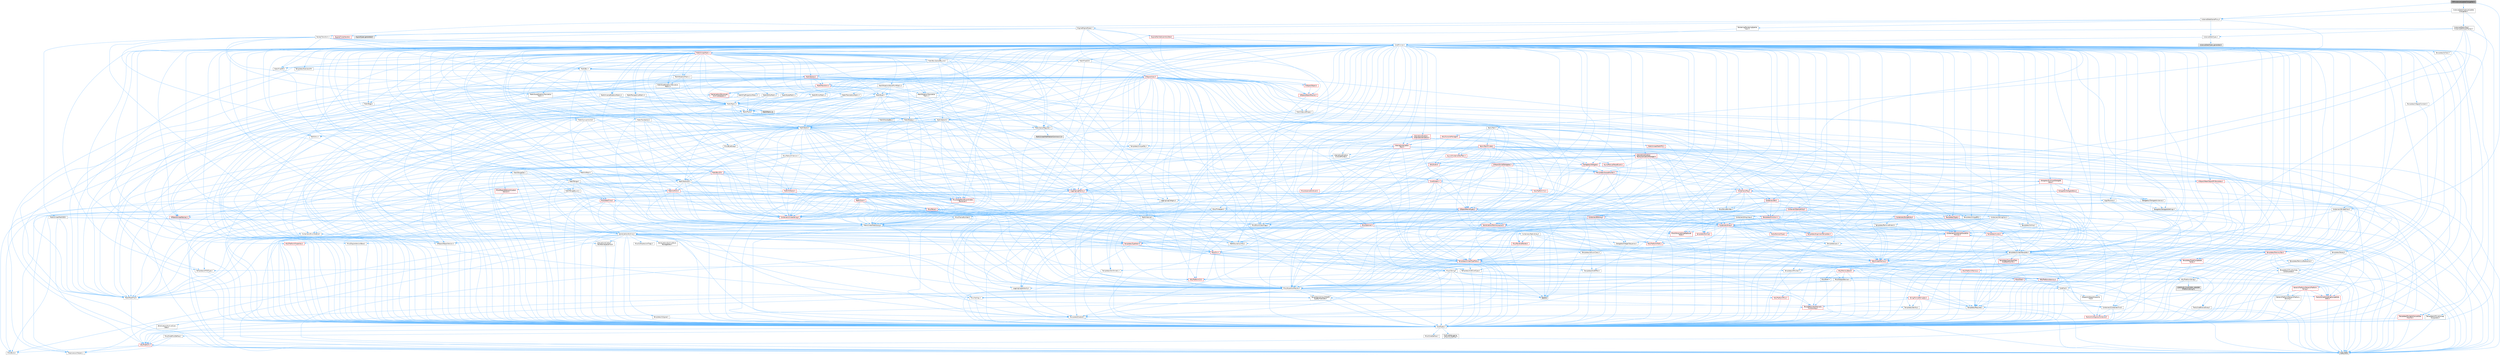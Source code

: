 digraph "ISMInstanceUpdateChangeSet.h"
{
 // INTERACTIVE_SVG=YES
 // LATEX_PDF_SIZE
  bgcolor="transparent";
  edge [fontname=Helvetica,fontsize=10,labelfontname=Helvetica,labelfontsize=10];
  node [fontname=Helvetica,fontsize=10,shape=box,height=0.2,width=0.4];
  Node1 [id="Node000001",label="ISMInstanceUpdateChangeSet.h",height=0.2,width=0.4,color="gray40", fillcolor="grey60", style="filled", fontcolor="black",tooltip=" "];
  Node1 -> Node2 [id="edge1_Node000001_Node000002",color="steelblue1",style="solid",tooltip=" "];
  Node2 [id="Node000002",label="InstanceDataSceneProxy.h",height=0.2,width=0.4,color="grey40", fillcolor="white", style="filled",URL="$d1/d2b/InstanceDataSceneProxy_8h.html",tooltip=" "];
  Node2 -> Node3 [id="edge2_Node000002_Node000003",color="steelblue1",style="solid",tooltip=" "];
  Node3 [id="Node000003",label="InstanceDataTypes.h",height=0.2,width=0.4,color="grey40", fillcolor="white", style="filled",URL="$da/d54/InstanceDataTypes_8h.html",tooltip=" "];
  Node3 -> Node4 [id="edge3_Node000003_Node000004",color="steelblue1",style="solid",tooltip=" "];
  Node4 [id="Node000004",label="CoreMinimal.h",height=0.2,width=0.4,color="grey40", fillcolor="white", style="filled",URL="$d7/d67/CoreMinimal_8h.html",tooltip=" "];
  Node4 -> Node5 [id="edge4_Node000004_Node000005",color="steelblue1",style="solid",tooltip=" "];
  Node5 [id="Node000005",label="CoreTypes.h",height=0.2,width=0.4,color="grey40", fillcolor="white", style="filled",URL="$dc/dec/CoreTypes_8h.html",tooltip=" "];
  Node5 -> Node6 [id="edge5_Node000005_Node000006",color="steelblue1",style="solid",tooltip=" "];
  Node6 [id="Node000006",label="HAL/Platform.h",height=0.2,width=0.4,color="red", fillcolor="#FFF0F0", style="filled",URL="$d9/dd0/Platform_8h.html",tooltip=" "];
  Node6 -> Node7 [id="edge6_Node000006_Node000007",color="steelblue1",style="solid",tooltip=" "];
  Node7 [id="Node000007",label="Misc/Build.h",height=0.2,width=0.4,color="grey40", fillcolor="white", style="filled",URL="$d3/dbb/Build_8h.html",tooltip=" "];
  Node6 -> Node9 [id="edge7_Node000006_Node000009",color="steelblue1",style="solid",tooltip=" "];
  Node9 [id="Node000009",label="type_traits",height=0.2,width=0.4,color="grey60", fillcolor="#E0E0E0", style="filled",tooltip=" "];
  Node6 -> Node10 [id="edge8_Node000006_Node000010",color="steelblue1",style="solid",tooltip=" "];
  Node10 [id="Node000010",label="PreprocessorHelpers.h",height=0.2,width=0.4,color="grey40", fillcolor="white", style="filled",URL="$db/ddb/PreprocessorHelpers_8h.html",tooltip=" "];
  Node5 -> Node16 [id="edge9_Node000005_Node000016",color="steelblue1",style="solid",tooltip=" "];
  Node16 [id="Node000016",label="ProfilingDebugging\l/UMemoryDefines.h",height=0.2,width=0.4,color="grey40", fillcolor="white", style="filled",URL="$d2/da2/UMemoryDefines_8h.html",tooltip=" "];
  Node5 -> Node17 [id="edge10_Node000005_Node000017",color="steelblue1",style="solid",tooltip=" "];
  Node17 [id="Node000017",label="Misc/CoreMiscDefines.h",height=0.2,width=0.4,color="grey40", fillcolor="white", style="filled",URL="$da/d38/CoreMiscDefines_8h.html",tooltip=" "];
  Node17 -> Node6 [id="edge11_Node000017_Node000006",color="steelblue1",style="solid",tooltip=" "];
  Node17 -> Node10 [id="edge12_Node000017_Node000010",color="steelblue1",style="solid",tooltip=" "];
  Node5 -> Node18 [id="edge13_Node000005_Node000018",color="steelblue1",style="solid",tooltip=" "];
  Node18 [id="Node000018",label="Misc/CoreDefines.h",height=0.2,width=0.4,color="grey40", fillcolor="white", style="filled",URL="$d3/dd2/CoreDefines_8h.html",tooltip=" "];
  Node4 -> Node19 [id="edge14_Node000004_Node000019",color="steelblue1",style="solid",tooltip=" "];
  Node19 [id="Node000019",label="CoreFwd.h",height=0.2,width=0.4,color="grey40", fillcolor="white", style="filled",URL="$d1/d1e/CoreFwd_8h.html",tooltip=" "];
  Node19 -> Node5 [id="edge15_Node000019_Node000005",color="steelblue1",style="solid",tooltip=" "];
  Node19 -> Node20 [id="edge16_Node000019_Node000020",color="steelblue1",style="solid",tooltip=" "];
  Node20 [id="Node000020",label="Containers/ContainersFwd.h",height=0.2,width=0.4,color="grey40", fillcolor="white", style="filled",URL="$d4/d0a/ContainersFwd_8h.html",tooltip=" "];
  Node20 -> Node6 [id="edge17_Node000020_Node000006",color="steelblue1",style="solid",tooltip=" "];
  Node20 -> Node5 [id="edge18_Node000020_Node000005",color="steelblue1",style="solid",tooltip=" "];
  Node20 -> Node21 [id="edge19_Node000020_Node000021",color="steelblue1",style="solid",tooltip=" "];
  Node21 [id="Node000021",label="Traits/IsContiguousContainer.h",height=0.2,width=0.4,color="red", fillcolor="#FFF0F0", style="filled",URL="$d5/d3c/IsContiguousContainer_8h.html",tooltip=" "];
  Node21 -> Node5 [id="edge20_Node000021_Node000005",color="steelblue1",style="solid",tooltip=" "];
  Node19 -> Node24 [id="edge21_Node000019_Node000024",color="steelblue1",style="solid",tooltip=" "];
  Node24 [id="Node000024",label="Math/MathFwd.h",height=0.2,width=0.4,color="grey40", fillcolor="white", style="filled",URL="$d2/d10/MathFwd_8h.html",tooltip=" "];
  Node24 -> Node6 [id="edge22_Node000024_Node000006",color="steelblue1",style="solid",tooltip=" "];
  Node19 -> Node25 [id="edge23_Node000019_Node000025",color="steelblue1",style="solid",tooltip=" "];
  Node25 [id="Node000025",label="UObject/UObjectHierarchy\lFwd.h",height=0.2,width=0.4,color="grey40", fillcolor="white", style="filled",URL="$d3/d13/UObjectHierarchyFwd_8h.html",tooltip=" "];
  Node4 -> Node25 [id="edge24_Node000004_Node000025",color="steelblue1",style="solid",tooltip=" "];
  Node4 -> Node20 [id="edge25_Node000004_Node000020",color="steelblue1",style="solid",tooltip=" "];
  Node4 -> Node26 [id="edge26_Node000004_Node000026",color="steelblue1",style="solid",tooltip=" "];
  Node26 [id="Node000026",label="Misc/VarArgs.h",height=0.2,width=0.4,color="grey40", fillcolor="white", style="filled",URL="$d5/d6f/VarArgs_8h.html",tooltip=" "];
  Node26 -> Node5 [id="edge27_Node000026_Node000005",color="steelblue1",style="solid",tooltip=" "];
  Node4 -> Node27 [id="edge28_Node000004_Node000027",color="steelblue1",style="solid",tooltip=" "];
  Node27 [id="Node000027",label="Logging/LogVerbosity.h",height=0.2,width=0.4,color="grey40", fillcolor="white", style="filled",URL="$d2/d8f/LogVerbosity_8h.html",tooltip=" "];
  Node27 -> Node5 [id="edge29_Node000027_Node000005",color="steelblue1",style="solid",tooltip=" "];
  Node4 -> Node28 [id="edge30_Node000004_Node000028",color="steelblue1",style="solid",tooltip=" "];
  Node28 [id="Node000028",label="Misc/OutputDevice.h",height=0.2,width=0.4,color="grey40", fillcolor="white", style="filled",URL="$d7/d32/OutputDevice_8h.html",tooltip=" "];
  Node28 -> Node19 [id="edge31_Node000028_Node000019",color="steelblue1",style="solid",tooltip=" "];
  Node28 -> Node5 [id="edge32_Node000028_Node000005",color="steelblue1",style="solid",tooltip=" "];
  Node28 -> Node27 [id="edge33_Node000028_Node000027",color="steelblue1",style="solid",tooltip=" "];
  Node28 -> Node26 [id="edge34_Node000028_Node000026",color="steelblue1",style="solid",tooltip=" "];
  Node28 -> Node29 [id="edge35_Node000028_Node000029",color="steelblue1",style="solid",tooltip=" "];
  Node29 [id="Node000029",label="Templates/IsArrayOrRefOf\lTypeByPredicate.h",height=0.2,width=0.4,color="grey40", fillcolor="white", style="filled",URL="$d6/da1/IsArrayOrRefOfTypeByPredicate_8h.html",tooltip=" "];
  Node29 -> Node5 [id="edge36_Node000029_Node000005",color="steelblue1",style="solid",tooltip=" "];
  Node28 -> Node30 [id="edge37_Node000028_Node000030",color="steelblue1",style="solid",tooltip=" "];
  Node30 [id="Node000030",label="Templates/IsValidVariadic\lFunctionArg.h",height=0.2,width=0.4,color="red", fillcolor="#FFF0F0", style="filled",URL="$d0/dc8/IsValidVariadicFunctionArg_8h.html",tooltip=" "];
  Node30 -> Node5 [id="edge38_Node000030_Node000005",color="steelblue1",style="solid",tooltip=" "];
  Node30 -> Node9 [id="edge39_Node000030_Node000009",color="steelblue1",style="solid",tooltip=" "];
  Node28 -> Node32 [id="edge40_Node000028_Node000032",color="steelblue1",style="solid",tooltip=" "];
  Node32 [id="Node000032",label="Traits/IsCharEncodingCompatible\lWith.h",height=0.2,width=0.4,color="red", fillcolor="#FFF0F0", style="filled",URL="$df/dd1/IsCharEncodingCompatibleWith_8h.html",tooltip=" "];
  Node32 -> Node9 [id="edge41_Node000032_Node000009",color="steelblue1",style="solid",tooltip=" "];
  Node4 -> Node34 [id="edge42_Node000004_Node000034",color="steelblue1",style="solid",tooltip=" "];
  Node34 [id="Node000034",label="HAL/PlatformCrt.h",height=0.2,width=0.4,color="red", fillcolor="#FFF0F0", style="filled",URL="$d8/d75/PlatformCrt_8h.html",tooltip=" "];
  Node4 -> Node44 [id="edge43_Node000004_Node000044",color="steelblue1",style="solid",tooltip=" "];
  Node44 [id="Node000044",label="HAL/PlatformMisc.h",height=0.2,width=0.4,color="red", fillcolor="#FFF0F0", style="filled",URL="$d0/df5/PlatformMisc_8h.html",tooltip=" "];
  Node44 -> Node5 [id="edge44_Node000044_Node000005",color="steelblue1",style="solid",tooltip=" "];
  Node4 -> Node63 [id="edge45_Node000004_Node000063",color="steelblue1",style="solid",tooltip=" "];
  Node63 [id="Node000063",label="Misc/AssertionMacros.h",height=0.2,width=0.4,color="grey40", fillcolor="white", style="filled",URL="$d0/dfa/AssertionMacros_8h.html",tooltip=" "];
  Node63 -> Node5 [id="edge46_Node000063_Node000005",color="steelblue1",style="solid",tooltip=" "];
  Node63 -> Node6 [id="edge47_Node000063_Node000006",color="steelblue1",style="solid",tooltip=" "];
  Node63 -> Node44 [id="edge48_Node000063_Node000044",color="steelblue1",style="solid",tooltip=" "];
  Node63 -> Node10 [id="edge49_Node000063_Node000010",color="steelblue1",style="solid",tooltip=" "];
  Node63 -> Node64 [id="edge50_Node000063_Node000064",color="steelblue1",style="solid",tooltip=" "];
  Node64 [id="Node000064",label="Templates/EnableIf.h",height=0.2,width=0.4,color="grey40", fillcolor="white", style="filled",URL="$d7/d60/EnableIf_8h.html",tooltip=" "];
  Node64 -> Node5 [id="edge51_Node000064_Node000005",color="steelblue1",style="solid",tooltip=" "];
  Node63 -> Node29 [id="edge52_Node000063_Node000029",color="steelblue1",style="solid",tooltip=" "];
  Node63 -> Node30 [id="edge53_Node000063_Node000030",color="steelblue1",style="solid",tooltip=" "];
  Node63 -> Node32 [id="edge54_Node000063_Node000032",color="steelblue1",style="solid",tooltip=" "];
  Node63 -> Node26 [id="edge55_Node000063_Node000026",color="steelblue1",style="solid",tooltip=" "];
  Node63 -> Node65 [id="edge56_Node000063_Node000065",color="steelblue1",style="solid",tooltip=" "];
  Node65 [id="Node000065",label="String/FormatStringSan.h",height=0.2,width=0.4,color="red", fillcolor="#FFF0F0", style="filled",URL="$d3/d8b/FormatStringSan_8h.html",tooltip=" "];
  Node65 -> Node9 [id="edge57_Node000065_Node000009",color="steelblue1",style="solid",tooltip=" "];
  Node65 -> Node5 [id="edge58_Node000065_Node000005",color="steelblue1",style="solid",tooltip=" "];
  Node65 -> Node66 [id="edge59_Node000065_Node000066",color="steelblue1",style="solid",tooltip=" "];
  Node66 [id="Node000066",label="Templates/Requires.h",height=0.2,width=0.4,color="grey40", fillcolor="white", style="filled",URL="$dc/d96/Requires_8h.html",tooltip=" "];
  Node66 -> Node64 [id="edge60_Node000066_Node000064",color="steelblue1",style="solid",tooltip=" "];
  Node66 -> Node9 [id="edge61_Node000066_Node000009",color="steelblue1",style="solid",tooltip=" "];
  Node65 -> Node67 [id="edge62_Node000065_Node000067",color="steelblue1",style="solid",tooltip=" "];
  Node67 [id="Node000067",label="Templates/Identity.h",height=0.2,width=0.4,color="grey40", fillcolor="white", style="filled",URL="$d0/dd5/Identity_8h.html",tooltip=" "];
  Node65 -> Node30 [id="edge63_Node000065_Node000030",color="steelblue1",style="solid",tooltip=" "];
  Node65 -> Node20 [id="edge64_Node000065_Node000020",color="steelblue1",style="solid",tooltip=" "];
  Node63 -> Node71 [id="edge65_Node000063_Node000071",color="steelblue1",style="solid",tooltip=" "];
  Node71 [id="Node000071",label="atomic",height=0.2,width=0.4,color="grey60", fillcolor="#E0E0E0", style="filled",tooltip=" "];
  Node4 -> Node72 [id="edge66_Node000004_Node000072",color="steelblue1",style="solid",tooltip=" "];
  Node72 [id="Node000072",label="Templates/IsPointer.h",height=0.2,width=0.4,color="grey40", fillcolor="white", style="filled",URL="$d7/d05/IsPointer_8h.html",tooltip=" "];
  Node72 -> Node5 [id="edge67_Node000072_Node000005",color="steelblue1",style="solid",tooltip=" "];
  Node4 -> Node73 [id="edge68_Node000004_Node000073",color="steelblue1",style="solid",tooltip=" "];
  Node73 [id="Node000073",label="HAL/PlatformMemory.h",height=0.2,width=0.4,color="red", fillcolor="#FFF0F0", style="filled",URL="$de/d68/PlatformMemory_8h.html",tooltip=" "];
  Node73 -> Node5 [id="edge69_Node000073_Node000005",color="steelblue1",style="solid",tooltip=" "];
  Node4 -> Node56 [id="edge70_Node000004_Node000056",color="steelblue1",style="solid",tooltip=" "];
  Node56 [id="Node000056",label="HAL/PlatformAtomics.h",height=0.2,width=0.4,color="red", fillcolor="#FFF0F0", style="filled",URL="$d3/d36/PlatformAtomics_8h.html",tooltip=" "];
  Node56 -> Node5 [id="edge71_Node000056_Node000005",color="steelblue1",style="solid",tooltip=" "];
  Node4 -> Node78 [id="edge72_Node000004_Node000078",color="steelblue1",style="solid",tooltip=" "];
  Node78 [id="Node000078",label="Misc/Exec.h",height=0.2,width=0.4,color="grey40", fillcolor="white", style="filled",URL="$de/ddb/Exec_8h.html",tooltip=" "];
  Node78 -> Node5 [id="edge73_Node000078_Node000005",color="steelblue1",style="solid",tooltip=" "];
  Node78 -> Node63 [id="edge74_Node000078_Node000063",color="steelblue1",style="solid",tooltip=" "];
  Node4 -> Node79 [id="edge75_Node000004_Node000079",color="steelblue1",style="solid",tooltip=" "];
  Node79 [id="Node000079",label="HAL/MemoryBase.h",height=0.2,width=0.4,color="red", fillcolor="#FFF0F0", style="filled",URL="$d6/d9f/MemoryBase_8h.html",tooltip=" "];
  Node79 -> Node5 [id="edge76_Node000079_Node000005",color="steelblue1",style="solid",tooltip=" "];
  Node79 -> Node56 [id="edge77_Node000079_Node000056",color="steelblue1",style="solid",tooltip=" "];
  Node79 -> Node34 [id="edge78_Node000079_Node000034",color="steelblue1",style="solid",tooltip=" "];
  Node79 -> Node78 [id="edge79_Node000079_Node000078",color="steelblue1",style="solid",tooltip=" "];
  Node79 -> Node28 [id="edge80_Node000079_Node000028",color="steelblue1",style="solid",tooltip=" "];
  Node4 -> Node89 [id="edge81_Node000004_Node000089",color="steelblue1",style="solid",tooltip=" "];
  Node89 [id="Node000089",label="HAL/UnrealMemory.h",height=0.2,width=0.4,color="red", fillcolor="#FFF0F0", style="filled",URL="$d9/d96/UnrealMemory_8h.html",tooltip=" "];
  Node89 -> Node5 [id="edge82_Node000089_Node000005",color="steelblue1",style="solid",tooltip=" "];
  Node89 -> Node79 [id="edge83_Node000089_Node000079",color="steelblue1",style="solid",tooltip=" "];
  Node89 -> Node73 [id="edge84_Node000089_Node000073",color="steelblue1",style="solid",tooltip=" "];
  Node89 -> Node72 [id="edge85_Node000089_Node000072",color="steelblue1",style="solid",tooltip=" "];
  Node4 -> Node91 [id="edge86_Node000004_Node000091",color="steelblue1",style="solid",tooltip=" "];
  Node91 [id="Node000091",label="Templates/IsArithmetic.h",height=0.2,width=0.4,color="grey40", fillcolor="white", style="filled",URL="$d2/d5d/IsArithmetic_8h.html",tooltip=" "];
  Node91 -> Node5 [id="edge87_Node000091_Node000005",color="steelblue1",style="solid",tooltip=" "];
  Node4 -> Node85 [id="edge88_Node000004_Node000085",color="steelblue1",style="solid",tooltip=" "];
  Node85 [id="Node000085",label="Templates/AndOrNot.h",height=0.2,width=0.4,color="grey40", fillcolor="white", style="filled",URL="$db/d0a/AndOrNot_8h.html",tooltip=" "];
  Node85 -> Node5 [id="edge89_Node000085_Node000005",color="steelblue1",style="solid",tooltip=" "];
  Node4 -> Node92 [id="edge90_Node000004_Node000092",color="steelblue1",style="solid",tooltip=" "];
  Node92 [id="Node000092",label="Templates/IsPODType.h",height=0.2,width=0.4,color="grey40", fillcolor="white", style="filled",URL="$d7/db1/IsPODType_8h.html",tooltip=" "];
  Node92 -> Node5 [id="edge91_Node000092_Node000005",color="steelblue1",style="solid",tooltip=" "];
  Node4 -> Node93 [id="edge92_Node000004_Node000093",color="steelblue1",style="solid",tooltip=" "];
  Node93 [id="Node000093",label="Templates/IsUECoreType.h",height=0.2,width=0.4,color="grey40", fillcolor="white", style="filled",URL="$d1/db8/IsUECoreType_8h.html",tooltip=" "];
  Node93 -> Node5 [id="edge93_Node000093_Node000005",color="steelblue1",style="solid",tooltip=" "];
  Node93 -> Node9 [id="edge94_Node000093_Node000009",color="steelblue1",style="solid",tooltip=" "];
  Node4 -> Node86 [id="edge95_Node000004_Node000086",color="steelblue1",style="solid",tooltip=" "];
  Node86 [id="Node000086",label="Templates/IsTriviallyCopy\lConstructible.h",height=0.2,width=0.4,color="grey40", fillcolor="white", style="filled",URL="$d3/d78/IsTriviallyCopyConstructible_8h.html",tooltip=" "];
  Node86 -> Node5 [id="edge96_Node000086_Node000005",color="steelblue1",style="solid",tooltip=" "];
  Node86 -> Node9 [id="edge97_Node000086_Node000009",color="steelblue1",style="solid",tooltip=" "];
  Node4 -> Node94 [id="edge98_Node000004_Node000094",color="steelblue1",style="solid",tooltip=" "];
  Node94 [id="Node000094",label="Templates/UnrealTypeTraits.h",height=0.2,width=0.4,color="red", fillcolor="#FFF0F0", style="filled",URL="$d2/d2d/UnrealTypeTraits_8h.html",tooltip=" "];
  Node94 -> Node5 [id="edge99_Node000094_Node000005",color="steelblue1",style="solid",tooltip=" "];
  Node94 -> Node72 [id="edge100_Node000094_Node000072",color="steelblue1",style="solid",tooltip=" "];
  Node94 -> Node63 [id="edge101_Node000094_Node000063",color="steelblue1",style="solid",tooltip=" "];
  Node94 -> Node85 [id="edge102_Node000094_Node000085",color="steelblue1",style="solid",tooltip=" "];
  Node94 -> Node64 [id="edge103_Node000094_Node000064",color="steelblue1",style="solid",tooltip=" "];
  Node94 -> Node91 [id="edge104_Node000094_Node000091",color="steelblue1",style="solid",tooltip=" "];
  Node94 -> Node92 [id="edge105_Node000094_Node000092",color="steelblue1",style="solid",tooltip=" "];
  Node94 -> Node93 [id="edge106_Node000094_Node000093",color="steelblue1",style="solid",tooltip=" "];
  Node94 -> Node86 [id="edge107_Node000094_Node000086",color="steelblue1",style="solid",tooltip=" "];
  Node4 -> Node64 [id="edge108_Node000004_Node000064",color="steelblue1",style="solid",tooltip=" "];
  Node4 -> Node96 [id="edge109_Node000004_Node000096",color="steelblue1",style="solid",tooltip=" "];
  Node96 [id="Node000096",label="Templates/RemoveReference.h",height=0.2,width=0.4,color="grey40", fillcolor="white", style="filled",URL="$da/dbe/RemoveReference_8h.html",tooltip=" "];
  Node96 -> Node5 [id="edge110_Node000096_Node000005",color="steelblue1",style="solid",tooltip=" "];
  Node4 -> Node97 [id="edge111_Node000004_Node000097",color="steelblue1",style="solid",tooltip=" "];
  Node97 [id="Node000097",label="Templates/IntegralConstant.h",height=0.2,width=0.4,color="grey40", fillcolor="white", style="filled",URL="$db/d1b/IntegralConstant_8h.html",tooltip=" "];
  Node97 -> Node5 [id="edge112_Node000097_Node000005",color="steelblue1",style="solid",tooltip=" "];
  Node4 -> Node98 [id="edge113_Node000004_Node000098",color="steelblue1",style="solid",tooltip=" "];
  Node98 [id="Node000098",label="Templates/IsClass.h",height=0.2,width=0.4,color="grey40", fillcolor="white", style="filled",URL="$db/dcb/IsClass_8h.html",tooltip=" "];
  Node98 -> Node5 [id="edge114_Node000098_Node000005",color="steelblue1",style="solid",tooltip=" "];
  Node4 -> Node99 [id="edge115_Node000004_Node000099",color="steelblue1",style="solid",tooltip=" "];
  Node99 [id="Node000099",label="Templates/TypeCompatible\lBytes.h",height=0.2,width=0.4,color="red", fillcolor="#FFF0F0", style="filled",URL="$df/d0a/TypeCompatibleBytes_8h.html",tooltip=" "];
  Node99 -> Node5 [id="edge116_Node000099_Node000005",color="steelblue1",style="solid",tooltip=" "];
  Node99 -> Node9 [id="edge117_Node000099_Node000009",color="steelblue1",style="solid",tooltip=" "];
  Node4 -> Node21 [id="edge118_Node000004_Node000021",color="steelblue1",style="solid",tooltip=" "];
  Node4 -> Node100 [id="edge119_Node000004_Node000100",color="steelblue1",style="solid",tooltip=" "];
  Node100 [id="Node000100",label="Templates/UnrealTemplate.h",height=0.2,width=0.4,color="grey40", fillcolor="white", style="filled",URL="$d4/d24/UnrealTemplate_8h.html",tooltip=" "];
  Node100 -> Node5 [id="edge120_Node000100_Node000005",color="steelblue1",style="solid",tooltip=" "];
  Node100 -> Node72 [id="edge121_Node000100_Node000072",color="steelblue1",style="solid",tooltip=" "];
  Node100 -> Node89 [id="edge122_Node000100_Node000089",color="steelblue1",style="solid",tooltip=" "];
  Node100 -> Node101 [id="edge123_Node000100_Node000101",color="steelblue1",style="solid",tooltip=" "];
  Node101 [id="Node000101",label="Templates/CopyQualifiers\lAndRefsFromTo.h",height=0.2,width=0.4,color="red", fillcolor="#FFF0F0", style="filled",URL="$d3/db3/CopyQualifiersAndRefsFromTo_8h.html",tooltip=" "];
  Node100 -> Node94 [id="edge124_Node000100_Node000094",color="steelblue1",style="solid",tooltip=" "];
  Node100 -> Node96 [id="edge125_Node000100_Node000096",color="steelblue1",style="solid",tooltip=" "];
  Node100 -> Node66 [id="edge126_Node000100_Node000066",color="steelblue1",style="solid",tooltip=" "];
  Node100 -> Node99 [id="edge127_Node000100_Node000099",color="steelblue1",style="solid",tooltip=" "];
  Node100 -> Node67 [id="edge128_Node000100_Node000067",color="steelblue1",style="solid",tooltip=" "];
  Node100 -> Node21 [id="edge129_Node000100_Node000021",color="steelblue1",style="solid",tooltip=" "];
  Node100 -> Node103 [id="edge130_Node000100_Node000103",color="steelblue1",style="solid",tooltip=" "];
  Node103 [id="Node000103",label="Traits/UseBitwiseSwap.h",height=0.2,width=0.4,color="grey40", fillcolor="white", style="filled",URL="$db/df3/UseBitwiseSwap_8h.html",tooltip=" "];
  Node103 -> Node5 [id="edge131_Node000103_Node000005",color="steelblue1",style="solid",tooltip=" "];
  Node103 -> Node9 [id="edge132_Node000103_Node000009",color="steelblue1",style="solid",tooltip=" "];
  Node100 -> Node9 [id="edge133_Node000100_Node000009",color="steelblue1",style="solid",tooltip=" "];
  Node4 -> Node49 [id="edge134_Node000004_Node000049",color="steelblue1",style="solid",tooltip=" "];
  Node49 [id="Node000049",label="Math/NumericLimits.h",height=0.2,width=0.4,color="grey40", fillcolor="white", style="filled",URL="$df/d1b/NumericLimits_8h.html",tooltip=" "];
  Node49 -> Node5 [id="edge135_Node000049_Node000005",color="steelblue1",style="solid",tooltip=" "];
  Node4 -> Node104 [id="edge136_Node000004_Node000104",color="steelblue1",style="solid",tooltip=" "];
  Node104 [id="Node000104",label="HAL/PlatformMath.h",height=0.2,width=0.4,color="red", fillcolor="#FFF0F0", style="filled",URL="$dc/d53/PlatformMath_8h.html",tooltip=" "];
  Node104 -> Node5 [id="edge137_Node000104_Node000005",color="steelblue1",style="solid",tooltip=" "];
  Node4 -> Node87 [id="edge138_Node000004_Node000087",color="steelblue1",style="solid",tooltip=" "];
  Node87 [id="Node000087",label="Templates/IsTriviallyCopy\lAssignable.h",height=0.2,width=0.4,color="grey40", fillcolor="white", style="filled",URL="$d2/df2/IsTriviallyCopyAssignable_8h.html",tooltip=" "];
  Node87 -> Node5 [id="edge139_Node000087_Node000005",color="steelblue1",style="solid",tooltip=" "];
  Node87 -> Node9 [id="edge140_Node000087_Node000009",color="steelblue1",style="solid",tooltip=" "];
  Node4 -> Node112 [id="edge141_Node000004_Node000112",color="steelblue1",style="solid",tooltip=" "];
  Node112 [id="Node000112",label="Templates/MemoryOps.h",height=0.2,width=0.4,color="red", fillcolor="#FFF0F0", style="filled",URL="$db/dea/MemoryOps_8h.html",tooltip=" "];
  Node112 -> Node5 [id="edge142_Node000112_Node000005",color="steelblue1",style="solid",tooltip=" "];
  Node112 -> Node89 [id="edge143_Node000112_Node000089",color="steelblue1",style="solid",tooltip=" "];
  Node112 -> Node87 [id="edge144_Node000112_Node000087",color="steelblue1",style="solid",tooltip=" "];
  Node112 -> Node86 [id="edge145_Node000112_Node000086",color="steelblue1",style="solid",tooltip=" "];
  Node112 -> Node66 [id="edge146_Node000112_Node000066",color="steelblue1",style="solid",tooltip=" "];
  Node112 -> Node94 [id="edge147_Node000112_Node000094",color="steelblue1",style="solid",tooltip=" "];
  Node112 -> Node103 [id="edge148_Node000112_Node000103",color="steelblue1",style="solid",tooltip=" "];
  Node112 -> Node9 [id="edge149_Node000112_Node000009",color="steelblue1",style="solid",tooltip=" "];
  Node4 -> Node113 [id="edge150_Node000004_Node000113",color="steelblue1",style="solid",tooltip=" "];
  Node113 [id="Node000113",label="Containers/ContainerAllocation\lPolicies.h",height=0.2,width=0.4,color="red", fillcolor="#FFF0F0", style="filled",URL="$d7/dff/ContainerAllocationPolicies_8h.html",tooltip=" "];
  Node113 -> Node5 [id="edge151_Node000113_Node000005",color="steelblue1",style="solid",tooltip=" "];
  Node113 -> Node113 [id="edge152_Node000113_Node000113",color="steelblue1",style="solid",tooltip=" "];
  Node113 -> Node104 [id="edge153_Node000113_Node000104",color="steelblue1",style="solid",tooltip=" "];
  Node113 -> Node89 [id="edge154_Node000113_Node000089",color="steelblue1",style="solid",tooltip=" "];
  Node113 -> Node49 [id="edge155_Node000113_Node000049",color="steelblue1",style="solid",tooltip=" "];
  Node113 -> Node63 [id="edge156_Node000113_Node000063",color="steelblue1",style="solid",tooltip=" "];
  Node113 -> Node112 [id="edge157_Node000113_Node000112",color="steelblue1",style="solid",tooltip=" "];
  Node113 -> Node99 [id="edge158_Node000113_Node000099",color="steelblue1",style="solid",tooltip=" "];
  Node113 -> Node9 [id="edge159_Node000113_Node000009",color="steelblue1",style="solid",tooltip=" "];
  Node4 -> Node116 [id="edge160_Node000004_Node000116",color="steelblue1",style="solid",tooltip=" "];
  Node116 [id="Node000116",label="Templates/IsEnumClass.h",height=0.2,width=0.4,color="grey40", fillcolor="white", style="filled",URL="$d7/d15/IsEnumClass_8h.html",tooltip=" "];
  Node116 -> Node5 [id="edge161_Node000116_Node000005",color="steelblue1",style="solid",tooltip=" "];
  Node116 -> Node85 [id="edge162_Node000116_Node000085",color="steelblue1",style="solid",tooltip=" "];
  Node4 -> Node117 [id="edge163_Node000004_Node000117",color="steelblue1",style="solid",tooltip=" "];
  Node117 [id="Node000117",label="HAL/PlatformProperties.h",height=0.2,width=0.4,color="red", fillcolor="#FFF0F0", style="filled",URL="$d9/db0/PlatformProperties_8h.html",tooltip=" "];
  Node117 -> Node5 [id="edge164_Node000117_Node000005",color="steelblue1",style="solid",tooltip=" "];
  Node4 -> Node120 [id="edge165_Node000004_Node000120",color="steelblue1",style="solid",tooltip=" "];
  Node120 [id="Node000120",label="Misc/EngineVersionBase.h",height=0.2,width=0.4,color="grey40", fillcolor="white", style="filled",URL="$d5/d2b/EngineVersionBase_8h.html",tooltip=" "];
  Node120 -> Node5 [id="edge166_Node000120_Node000005",color="steelblue1",style="solid",tooltip=" "];
  Node4 -> Node121 [id="edge167_Node000004_Node000121",color="steelblue1",style="solid",tooltip=" "];
  Node121 [id="Node000121",label="Internationalization\l/TextNamespaceFwd.h",height=0.2,width=0.4,color="grey40", fillcolor="white", style="filled",URL="$d8/d97/TextNamespaceFwd_8h.html",tooltip=" "];
  Node121 -> Node5 [id="edge168_Node000121_Node000005",color="steelblue1",style="solid",tooltip=" "];
  Node4 -> Node122 [id="edge169_Node000004_Node000122",color="steelblue1",style="solid",tooltip=" "];
  Node122 [id="Node000122",label="Serialization/Archive.h",height=0.2,width=0.4,color="grey40", fillcolor="white", style="filled",URL="$d7/d3b/Archive_8h.html",tooltip=" "];
  Node122 -> Node19 [id="edge170_Node000122_Node000019",color="steelblue1",style="solid",tooltip=" "];
  Node122 -> Node5 [id="edge171_Node000122_Node000005",color="steelblue1",style="solid",tooltip=" "];
  Node122 -> Node117 [id="edge172_Node000122_Node000117",color="steelblue1",style="solid",tooltip=" "];
  Node122 -> Node121 [id="edge173_Node000122_Node000121",color="steelblue1",style="solid",tooltip=" "];
  Node122 -> Node24 [id="edge174_Node000122_Node000024",color="steelblue1",style="solid",tooltip=" "];
  Node122 -> Node63 [id="edge175_Node000122_Node000063",color="steelblue1",style="solid",tooltip=" "];
  Node122 -> Node7 [id="edge176_Node000122_Node000007",color="steelblue1",style="solid",tooltip=" "];
  Node122 -> Node50 [id="edge177_Node000122_Node000050",color="steelblue1",style="solid",tooltip=" "];
  Node50 [id="Node000050",label="Misc/CompressionFlags.h",height=0.2,width=0.4,color="grey40", fillcolor="white", style="filled",URL="$d9/d76/CompressionFlags_8h.html",tooltip=" "];
  Node122 -> Node120 [id="edge178_Node000122_Node000120",color="steelblue1",style="solid",tooltip=" "];
  Node122 -> Node26 [id="edge179_Node000122_Node000026",color="steelblue1",style="solid",tooltip=" "];
  Node122 -> Node123 [id="edge180_Node000122_Node000123",color="steelblue1",style="solid",tooltip=" "];
  Node123 [id="Node000123",label="Serialization/ArchiveCook\lData.h",height=0.2,width=0.4,color="grey40", fillcolor="white", style="filled",URL="$dc/db6/ArchiveCookData_8h.html",tooltip=" "];
  Node123 -> Node6 [id="edge181_Node000123_Node000006",color="steelblue1",style="solid",tooltip=" "];
  Node122 -> Node124 [id="edge182_Node000122_Node000124",color="steelblue1",style="solid",tooltip=" "];
  Node124 [id="Node000124",label="Serialization/ArchiveSave\lPackageData.h",height=0.2,width=0.4,color="grey40", fillcolor="white", style="filled",URL="$d1/d37/ArchiveSavePackageData_8h.html",tooltip=" "];
  Node122 -> Node64 [id="edge183_Node000122_Node000064",color="steelblue1",style="solid",tooltip=" "];
  Node122 -> Node29 [id="edge184_Node000122_Node000029",color="steelblue1",style="solid",tooltip=" "];
  Node122 -> Node116 [id="edge185_Node000122_Node000116",color="steelblue1",style="solid",tooltip=" "];
  Node122 -> Node109 [id="edge186_Node000122_Node000109",color="steelblue1",style="solid",tooltip=" "];
  Node109 [id="Node000109",label="Templates/IsSigned.h",height=0.2,width=0.4,color="grey40", fillcolor="white", style="filled",URL="$d8/dd8/IsSigned_8h.html",tooltip=" "];
  Node109 -> Node5 [id="edge187_Node000109_Node000005",color="steelblue1",style="solid",tooltip=" "];
  Node122 -> Node30 [id="edge188_Node000122_Node000030",color="steelblue1",style="solid",tooltip=" "];
  Node122 -> Node100 [id="edge189_Node000122_Node000100",color="steelblue1",style="solid",tooltip=" "];
  Node122 -> Node32 [id="edge190_Node000122_Node000032",color="steelblue1",style="solid",tooltip=" "];
  Node122 -> Node125 [id="edge191_Node000122_Node000125",color="steelblue1",style="solid",tooltip=" "];
  Node125 [id="Node000125",label="UObject/ObjectVersion.h",height=0.2,width=0.4,color="grey40", fillcolor="white", style="filled",URL="$da/d63/ObjectVersion_8h.html",tooltip=" "];
  Node125 -> Node5 [id="edge192_Node000125_Node000005",color="steelblue1",style="solid",tooltip=" "];
  Node4 -> Node126 [id="edge193_Node000004_Node000126",color="steelblue1",style="solid",tooltip=" "];
  Node126 [id="Node000126",label="Templates/Less.h",height=0.2,width=0.4,color="grey40", fillcolor="white", style="filled",URL="$de/dc8/Less_8h.html",tooltip=" "];
  Node126 -> Node5 [id="edge194_Node000126_Node000005",color="steelblue1",style="solid",tooltip=" "];
  Node126 -> Node100 [id="edge195_Node000126_Node000100",color="steelblue1",style="solid",tooltip=" "];
  Node4 -> Node127 [id="edge196_Node000004_Node000127",color="steelblue1",style="solid",tooltip=" "];
  Node127 [id="Node000127",label="Templates/Sorting.h",height=0.2,width=0.4,color="red", fillcolor="#FFF0F0", style="filled",URL="$d3/d9e/Sorting_8h.html",tooltip=" "];
  Node127 -> Node5 [id="edge197_Node000127_Node000005",color="steelblue1",style="solid",tooltip=" "];
  Node127 -> Node104 [id="edge198_Node000127_Node000104",color="steelblue1",style="solid",tooltip=" "];
  Node127 -> Node126 [id="edge199_Node000127_Node000126",color="steelblue1",style="solid",tooltip=" "];
  Node4 -> Node138 [id="edge200_Node000004_Node000138",color="steelblue1",style="solid",tooltip=" "];
  Node138 [id="Node000138",label="Misc/Char.h",height=0.2,width=0.4,color="red", fillcolor="#FFF0F0", style="filled",URL="$d0/d58/Char_8h.html",tooltip=" "];
  Node138 -> Node5 [id="edge201_Node000138_Node000005",color="steelblue1",style="solid",tooltip=" "];
  Node138 -> Node9 [id="edge202_Node000138_Node000009",color="steelblue1",style="solid",tooltip=" "];
  Node4 -> Node141 [id="edge203_Node000004_Node000141",color="steelblue1",style="solid",tooltip=" "];
  Node141 [id="Node000141",label="GenericPlatform/GenericPlatform\lStricmp.h",height=0.2,width=0.4,color="grey40", fillcolor="white", style="filled",URL="$d2/d86/GenericPlatformStricmp_8h.html",tooltip=" "];
  Node141 -> Node5 [id="edge204_Node000141_Node000005",color="steelblue1",style="solid",tooltip=" "];
  Node4 -> Node142 [id="edge205_Node000004_Node000142",color="steelblue1",style="solid",tooltip=" "];
  Node142 [id="Node000142",label="GenericPlatform/GenericPlatform\lString.h",height=0.2,width=0.4,color="red", fillcolor="#FFF0F0", style="filled",URL="$dd/d20/GenericPlatformString_8h.html",tooltip=" "];
  Node142 -> Node5 [id="edge206_Node000142_Node000005",color="steelblue1",style="solid",tooltip=" "];
  Node142 -> Node141 [id="edge207_Node000142_Node000141",color="steelblue1",style="solid",tooltip=" "];
  Node142 -> Node64 [id="edge208_Node000142_Node000064",color="steelblue1",style="solid",tooltip=" "];
  Node142 -> Node32 [id="edge209_Node000142_Node000032",color="steelblue1",style="solid",tooltip=" "];
  Node142 -> Node9 [id="edge210_Node000142_Node000009",color="steelblue1",style="solid",tooltip=" "];
  Node4 -> Node75 [id="edge211_Node000004_Node000075",color="steelblue1",style="solid",tooltip=" "];
  Node75 [id="Node000075",label="HAL/PlatformString.h",height=0.2,width=0.4,color="grey40", fillcolor="white", style="filled",URL="$db/db5/PlatformString_8h.html",tooltip=" "];
  Node75 -> Node5 [id="edge212_Node000075_Node000005",color="steelblue1",style="solid",tooltip=" "];
  Node75 -> Node76 [id="edge213_Node000075_Node000076",color="steelblue1",style="solid",tooltip=" "];
  Node76 [id="Node000076",label="COMPILED_PLATFORM_HEADER\l(PlatformString.h)",height=0.2,width=0.4,color="grey60", fillcolor="#E0E0E0", style="filled",tooltip=" "];
  Node4 -> Node145 [id="edge214_Node000004_Node000145",color="steelblue1",style="solid",tooltip=" "];
  Node145 [id="Node000145",label="Misc/CString.h",height=0.2,width=0.4,color="grey40", fillcolor="white", style="filled",URL="$d2/d49/CString_8h.html",tooltip=" "];
  Node145 -> Node5 [id="edge215_Node000145_Node000005",color="steelblue1",style="solid",tooltip=" "];
  Node145 -> Node34 [id="edge216_Node000145_Node000034",color="steelblue1",style="solid",tooltip=" "];
  Node145 -> Node75 [id="edge217_Node000145_Node000075",color="steelblue1",style="solid",tooltip=" "];
  Node145 -> Node63 [id="edge218_Node000145_Node000063",color="steelblue1",style="solid",tooltip=" "];
  Node145 -> Node138 [id="edge219_Node000145_Node000138",color="steelblue1",style="solid",tooltip=" "];
  Node145 -> Node26 [id="edge220_Node000145_Node000026",color="steelblue1",style="solid",tooltip=" "];
  Node145 -> Node29 [id="edge221_Node000145_Node000029",color="steelblue1",style="solid",tooltip=" "];
  Node145 -> Node30 [id="edge222_Node000145_Node000030",color="steelblue1",style="solid",tooltip=" "];
  Node145 -> Node32 [id="edge223_Node000145_Node000032",color="steelblue1",style="solid",tooltip=" "];
  Node4 -> Node146 [id="edge224_Node000004_Node000146",color="steelblue1",style="solid",tooltip=" "];
  Node146 [id="Node000146",label="Misc/Crc.h",height=0.2,width=0.4,color="red", fillcolor="#FFF0F0", style="filled",URL="$d4/dd2/Crc_8h.html",tooltip=" "];
  Node146 -> Node5 [id="edge225_Node000146_Node000005",color="steelblue1",style="solid",tooltip=" "];
  Node146 -> Node75 [id="edge226_Node000146_Node000075",color="steelblue1",style="solid",tooltip=" "];
  Node146 -> Node63 [id="edge227_Node000146_Node000063",color="steelblue1",style="solid",tooltip=" "];
  Node146 -> Node145 [id="edge228_Node000146_Node000145",color="steelblue1",style="solid",tooltip=" "];
  Node146 -> Node138 [id="edge229_Node000146_Node000138",color="steelblue1",style="solid",tooltip=" "];
  Node146 -> Node94 [id="edge230_Node000146_Node000094",color="steelblue1",style="solid",tooltip=" "];
  Node4 -> Node137 [id="edge231_Node000004_Node000137",color="steelblue1",style="solid",tooltip=" "];
  Node137 [id="Node000137",label="Math/UnrealMathUtility.h",height=0.2,width=0.4,color="grey40", fillcolor="white", style="filled",URL="$db/db8/UnrealMathUtility_8h.html",tooltip=" "];
  Node137 -> Node5 [id="edge232_Node000137_Node000005",color="steelblue1",style="solid",tooltip=" "];
  Node137 -> Node63 [id="edge233_Node000137_Node000063",color="steelblue1",style="solid",tooltip=" "];
  Node137 -> Node104 [id="edge234_Node000137_Node000104",color="steelblue1",style="solid",tooltip=" "];
  Node137 -> Node24 [id="edge235_Node000137_Node000024",color="steelblue1",style="solid",tooltip=" "];
  Node137 -> Node67 [id="edge236_Node000137_Node000067",color="steelblue1",style="solid",tooltip=" "];
  Node137 -> Node66 [id="edge237_Node000137_Node000066",color="steelblue1",style="solid",tooltip=" "];
  Node4 -> Node147 [id="edge238_Node000004_Node000147",color="steelblue1",style="solid",tooltip=" "];
  Node147 [id="Node000147",label="Containers/UnrealString.h",height=0.2,width=0.4,color="red", fillcolor="#FFF0F0", style="filled",URL="$d5/dba/UnrealString_8h.html",tooltip=" "];
  Node4 -> Node151 [id="edge239_Node000004_Node000151",color="steelblue1",style="solid",tooltip=" "];
  Node151 [id="Node000151",label="Containers/Array.h",height=0.2,width=0.4,color="red", fillcolor="#FFF0F0", style="filled",URL="$df/dd0/Array_8h.html",tooltip=" "];
  Node151 -> Node5 [id="edge240_Node000151_Node000005",color="steelblue1",style="solid",tooltip=" "];
  Node151 -> Node63 [id="edge241_Node000151_Node000063",color="steelblue1",style="solid",tooltip=" "];
  Node151 -> Node152 [id="edge242_Node000151_Node000152",color="steelblue1",style="solid",tooltip=" "];
  Node152 [id="Node000152",label="Misc/IntrusiveUnsetOptional\lState.h",height=0.2,width=0.4,color="red", fillcolor="#FFF0F0", style="filled",URL="$d2/d0a/IntrusiveUnsetOptionalState_8h.html",tooltip=" "];
  Node151 -> Node154 [id="edge243_Node000151_Node000154",color="steelblue1",style="solid",tooltip=" "];
  Node154 [id="Node000154",label="Misc/ReverseIterate.h",height=0.2,width=0.4,color="red", fillcolor="#FFF0F0", style="filled",URL="$db/de3/ReverseIterate_8h.html",tooltip=" "];
  Node154 -> Node6 [id="edge244_Node000154_Node000006",color="steelblue1",style="solid",tooltip=" "];
  Node151 -> Node89 [id="edge245_Node000151_Node000089",color="steelblue1",style="solid",tooltip=" "];
  Node151 -> Node94 [id="edge246_Node000151_Node000094",color="steelblue1",style="solid",tooltip=" "];
  Node151 -> Node100 [id="edge247_Node000151_Node000100",color="steelblue1",style="solid",tooltip=" "];
  Node151 -> Node113 [id="edge248_Node000151_Node000113",color="steelblue1",style="solid",tooltip=" "];
  Node151 -> Node122 [id="edge249_Node000151_Node000122",color="steelblue1",style="solid",tooltip=" "];
  Node151 -> Node130 [id="edge250_Node000151_Node000130",color="steelblue1",style="solid",tooltip=" "];
  Node130 [id="Node000130",label="Templates/Invoke.h",height=0.2,width=0.4,color="red", fillcolor="#FFF0F0", style="filled",URL="$d7/deb/Invoke_8h.html",tooltip=" "];
  Node130 -> Node5 [id="edge251_Node000130_Node000005",color="steelblue1",style="solid",tooltip=" "];
  Node130 -> Node100 [id="edge252_Node000130_Node000100",color="steelblue1",style="solid",tooltip=" "];
  Node130 -> Node9 [id="edge253_Node000130_Node000009",color="steelblue1",style="solid",tooltip=" "];
  Node151 -> Node126 [id="edge254_Node000151_Node000126",color="steelblue1",style="solid",tooltip=" "];
  Node151 -> Node66 [id="edge255_Node000151_Node000066",color="steelblue1",style="solid",tooltip=" "];
  Node151 -> Node127 [id="edge256_Node000151_Node000127",color="steelblue1",style="solid",tooltip=" "];
  Node151 -> Node174 [id="edge257_Node000151_Node000174",color="steelblue1",style="solid",tooltip=" "];
  Node174 [id="Node000174",label="Templates/AlignmentTemplates.h",height=0.2,width=0.4,color="red", fillcolor="#FFF0F0", style="filled",URL="$dd/d32/AlignmentTemplates_8h.html",tooltip=" "];
  Node174 -> Node5 [id="edge258_Node000174_Node000005",color="steelblue1",style="solid",tooltip=" "];
  Node174 -> Node72 [id="edge259_Node000174_Node000072",color="steelblue1",style="solid",tooltip=" "];
  Node151 -> Node47 [id="edge260_Node000151_Node000047",color="steelblue1",style="solid",tooltip=" "];
  Node47 [id="Node000047",label="Traits/ElementType.h",height=0.2,width=0.4,color="red", fillcolor="#FFF0F0", style="filled",URL="$d5/d4f/ElementType_8h.html",tooltip=" "];
  Node47 -> Node6 [id="edge261_Node000047_Node000006",color="steelblue1",style="solid",tooltip=" "];
  Node47 -> Node9 [id="edge262_Node000047_Node000009",color="steelblue1",style="solid",tooltip=" "];
  Node151 -> Node9 [id="edge263_Node000151_Node000009",color="steelblue1",style="solid",tooltip=" "];
  Node4 -> Node175 [id="edge264_Node000004_Node000175",color="steelblue1",style="solid",tooltip=" "];
  Node175 [id="Node000175",label="Misc/FrameNumber.h",height=0.2,width=0.4,color="grey40", fillcolor="white", style="filled",URL="$dd/dbd/FrameNumber_8h.html",tooltip=" "];
  Node175 -> Node5 [id="edge265_Node000175_Node000005",color="steelblue1",style="solid",tooltip=" "];
  Node175 -> Node49 [id="edge266_Node000175_Node000049",color="steelblue1",style="solid",tooltip=" "];
  Node175 -> Node137 [id="edge267_Node000175_Node000137",color="steelblue1",style="solid",tooltip=" "];
  Node175 -> Node64 [id="edge268_Node000175_Node000064",color="steelblue1",style="solid",tooltip=" "];
  Node175 -> Node94 [id="edge269_Node000175_Node000094",color="steelblue1",style="solid",tooltip=" "];
  Node4 -> Node176 [id="edge270_Node000004_Node000176",color="steelblue1",style="solid",tooltip=" "];
  Node176 [id="Node000176",label="Misc/Timespan.h",height=0.2,width=0.4,color="grey40", fillcolor="white", style="filled",URL="$da/dd9/Timespan_8h.html",tooltip=" "];
  Node176 -> Node5 [id="edge271_Node000176_Node000005",color="steelblue1",style="solid",tooltip=" "];
  Node176 -> Node177 [id="edge272_Node000176_Node000177",color="steelblue1",style="solid",tooltip=" "];
  Node177 [id="Node000177",label="Math/Interval.h",height=0.2,width=0.4,color="grey40", fillcolor="white", style="filled",URL="$d1/d55/Interval_8h.html",tooltip=" "];
  Node177 -> Node5 [id="edge273_Node000177_Node000005",color="steelblue1",style="solid",tooltip=" "];
  Node177 -> Node91 [id="edge274_Node000177_Node000091",color="steelblue1",style="solid",tooltip=" "];
  Node177 -> Node94 [id="edge275_Node000177_Node000094",color="steelblue1",style="solid",tooltip=" "];
  Node177 -> Node49 [id="edge276_Node000177_Node000049",color="steelblue1",style="solid",tooltip=" "];
  Node177 -> Node137 [id="edge277_Node000177_Node000137",color="steelblue1",style="solid",tooltip=" "];
  Node176 -> Node137 [id="edge278_Node000176_Node000137",color="steelblue1",style="solid",tooltip=" "];
  Node176 -> Node63 [id="edge279_Node000176_Node000063",color="steelblue1",style="solid",tooltip=" "];
  Node4 -> Node178 [id="edge280_Node000004_Node000178",color="steelblue1",style="solid",tooltip=" "];
  Node178 [id="Node000178",label="Containers/StringConv.h",height=0.2,width=0.4,color="grey40", fillcolor="white", style="filled",URL="$d3/ddf/StringConv_8h.html",tooltip=" "];
  Node178 -> Node5 [id="edge281_Node000178_Node000005",color="steelblue1",style="solid",tooltip=" "];
  Node178 -> Node63 [id="edge282_Node000178_Node000063",color="steelblue1",style="solid",tooltip=" "];
  Node178 -> Node113 [id="edge283_Node000178_Node000113",color="steelblue1",style="solid",tooltip=" "];
  Node178 -> Node151 [id="edge284_Node000178_Node000151",color="steelblue1",style="solid",tooltip=" "];
  Node178 -> Node145 [id="edge285_Node000178_Node000145",color="steelblue1",style="solid",tooltip=" "];
  Node178 -> Node179 [id="edge286_Node000178_Node000179",color="steelblue1",style="solid",tooltip=" "];
  Node179 [id="Node000179",label="Templates/IsArray.h",height=0.2,width=0.4,color="grey40", fillcolor="white", style="filled",URL="$d8/d8d/IsArray_8h.html",tooltip=" "];
  Node179 -> Node5 [id="edge287_Node000179_Node000005",color="steelblue1",style="solid",tooltip=" "];
  Node178 -> Node100 [id="edge288_Node000178_Node000100",color="steelblue1",style="solid",tooltip=" "];
  Node178 -> Node94 [id="edge289_Node000178_Node000094",color="steelblue1",style="solid",tooltip=" "];
  Node178 -> Node47 [id="edge290_Node000178_Node000047",color="steelblue1",style="solid",tooltip=" "];
  Node178 -> Node32 [id="edge291_Node000178_Node000032",color="steelblue1",style="solid",tooltip=" "];
  Node178 -> Node21 [id="edge292_Node000178_Node000021",color="steelblue1",style="solid",tooltip=" "];
  Node178 -> Node9 [id="edge293_Node000178_Node000009",color="steelblue1",style="solid",tooltip=" "];
  Node4 -> Node180 [id="edge294_Node000004_Node000180",color="steelblue1",style="solid",tooltip=" "];
  Node180 [id="Node000180",label="UObject/UnrealNames.h",height=0.2,width=0.4,color="red", fillcolor="#FFF0F0", style="filled",URL="$d8/db1/UnrealNames_8h.html",tooltip=" "];
  Node180 -> Node5 [id="edge295_Node000180_Node000005",color="steelblue1",style="solid",tooltip=" "];
  Node4 -> Node182 [id="edge296_Node000004_Node000182",color="steelblue1",style="solid",tooltip=" "];
  Node182 [id="Node000182",label="UObject/NameTypes.h",height=0.2,width=0.4,color="red", fillcolor="#FFF0F0", style="filled",URL="$d6/d35/NameTypes_8h.html",tooltip=" "];
  Node182 -> Node5 [id="edge297_Node000182_Node000005",color="steelblue1",style="solid",tooltip=" "];
  Node182 -> Node63 [id="edge298_Node000182_Node000063",color="steelblue1",style="solid",tooltip=" "];
  Node182 -> Node89 [id="edge299_Node000182_Node000089",color="steelblue1",style="solid",tooltip=" "];
  Node182 -> Node94 [id="edge300_Node000182_Node000094",color="steelblue1",style="solid",tooltip=" "];
  Node182 -> Node100 [id="edge301_Node000182_Node000100",color="steelblue1",style="solid",tooltip=" "];
  Node182 -> Node147 [id="edge302_Node000182_Node000147",color="steelblue1",style="solid",tooltip=" "];
  Node182 -> Node178 [id="edge303_Node000182_Node000178",color="steelblue1",style="solid",tooltip=" "];
  Node182 -> Node180 [id="edge304_Node000182_Node000180",color="steelblue1",style="solid",tooltip=" "];
  Node182 -> Node159 [id="edge305_Node000182_Node000159",color="steelblue1",style="solid",tooltip=" "];
  Node159 [id="Node000159",label="Serialization/MemoryLayout.h",height=0.2,width=0.4,color="red", fillcolor="#FFF0F0", style="filled",URL="$d7/d66/MemoryLayout_8h.html",tooltip=" "];
  Node159 -> Node162 [id="edge306_Node000159_Node000162",color="steelblue1",style="solid",tooltip=" "];
  Node162 [id="Node000162",label="Containers/EnumAsByte.h",height=0.2,width=0.4,color="grey40", fillcolor="white", style="filled",URL="$d6/d9a/EnumAsByte_8h.html",tooltip=" "];
  Node162 -> Node5 [id="edge307_Node000162_Node000005",color="steelblue1",style="solid",tooltip=" "];
  Node162 -> Node92 [id="edge308_Node000162_Node000092",color="steelblue1",style="solid",tooltip=" "];
  Node162 -> Node163 [id="edge309_Node000162_Node000163",color="steelblue1",style="solid",tooltip=" "];
  Node163 [id="Node000163",label="Templates/TypeHash.h",height=0.2,width=0.4,color="red", fillcolor="#FFF0F0", style="filled",URL="$d1/d62/TypeHash_8h.html",tooltip=" "];
  Node163 -> Node5 [id="edge310_Node000163_Node000005",color="steelblue1",style="solid",tooltip=" "];
  Node163 -> Node66 [id="edge311_Node000163_Node000066",color="steelblue1",style="solid",tooltip=" "];
  Node163 -> Node146 [id="edge312_Node000163_Node000146",color="steelblue1",style="solid",tooltip=" "];
  Node163 -> Node9 [id="edge313_Node000163_Node000009",color="steelblue1",style="solid",tooltip=" "];
  Node159 -> Node89 [id="edge314_Node000159_Node000089",color="steelblue1",style="solid",tooltip=" "];
  Node159 -> Node64 [id="edge315_Node000159_Node000064",color="steelblue1",style="solid",tooltip=" "];
  Node159 -> Node100 [id="edge316_Node000159_Node000100",color="steelblue1",style="solid",tooltip=" "];
  Node182 -> Node152 [id="edge317_Node000182_Node000152",color="steelblue1",style="solid",tooltip=" "];
  Node4 -> Node190 [id="edge318_Node000004_Node000190",color="steelblue1",style="solid",tooltip=" "];
  Node190 [id="Node000190",label="Misc/Parse.h",height=0.2,width=0.4,color="red", fillcolor="#FFF0F0", style="filled",URL="$dc/d71/Parse_8h.html",tooltip=" "];
  Node190 -> Node147 [id="edge319_Node000190_Node000147",color="steelblue1",style="solid",tooltip=" "];
  Node190 -> Node5 [id="edge320_Node000190_Node000005",color="steelblue1",style="solid",tooltip=" "];
  Node190 -> Node34 [id="edge321_Node000190_Node000034",color="steelblue1",style="solid",tooltip=" "];
  Node190 -> Node7 [id="edge322_Node000190_Node000007",color="steelblue1",style="solid",tooltip=" "];
  Node190 -> Node51 [id="edge323_Node000190_Node000051",color="steelblue1",style="solid",tooltip=" "];
  Node51 [id="Node000051",label="Misc/EnumClassFlags.h",height=0.2,width=0.4,color="grey40", fillcolor="white", style="filled",URL="$d8/de7/EnumClassFlags_8h.html",tooltip=" "];
  Node190 -> Node191 [id="edge324_Node000190_Node000191",color="steelblue1",style="solid",tooltip=" "];
  Node191 [id="Node000191",label="Templates/Function.h",height=0.2,width=0.4,color="red", fillcolor="#FFF0F0", style="filled",URL="$df/df5/Function_8h.html",tooltip=" "];
  Node191 -> Node5 [id="edge325_Node000191_Node000005",color="steelblue1",style="solid",tooltip=" "];
  Node191 -> Node63 [id="edge326_Node000191_Node000063",color="steelblue1",style="solid",tooltip=" "];
  Node191 -> Node152 [id="edge327_Node000191_Node000152",color="steelblue1",style="solid",tooltip=" "];
  Node191 -> Node89 [id="edge328_Node000191_Node000089",color="steelblue1",style="solid",tooltip=" "];
  Node191 -> Node94 [id="edge329_Node000191_Node000094",color="steelblue1",style="solid",tooltip=" "];
  Node191 -> Node130 [id="edge330_Node000191_Node000130",color="steelblue1",style="solid",tooltip=" "];
  Node191 -> Node100 [id="edge331_Node000191_Node000100",color="steelblue1",style="solid",tooltip=" "];
  Node191 -> Node66 [id="edge332_Node000191_Node000066",color="steelblue1",style="solid",tooltip=" "];
  Node191 -> Node137 [id="edge333_Node000191_Node000137",color="steelblue1",style="solid",tooltip=" "];
  Node191 -> Node9 [id="edge334_Node000191_Node000009",color="steelblue1",style="solid",tooltip=" "];
  Node4 -> Node174 [id="edge335_Node000004_Node000174",color="steelblue1",style="solid",tooltip=" "];
  Node4 -> Node193 [id="edge336_Node000004_Node000193",color="steelblue1",style="solid",tooltip=" "];
  Node193 [id="Node000193",label="Misc/StructBuilder.h",height=0.2,width=0.4,color="grey40", fillcolor="white", style="filled",URL="$d9/db3/StructBuilder_8h.html",tooltip=" "];
  Node193 -> Node5 [id="edge337_Node000193_Node000005",color="steelblue1",style="solid",tooltip=" "];
  Node193 -> Node137 [id="edge338_Node000193_Node000137",color="steelblue1",style="solid",tooltip=" "];
  Node193 -> Node174 [id="edge339_Node000193_Node000174",color="steelblue1",style="solid",tooltip=" "];
  Node4 -> Node106 [id="edge340_Node000004_Node000106",color="steelblue1",style="solid",tooltip=" "];
  Node106 [id="Node000106",label="Templates/Decay.h",height=0.2,width=0.4,color="grey40", fillcolor="white", style="filled",URL="$dd/d0f/Decay_8h.html",tooltip=" "];
  Node106 -> Node5 [id="edge341_Node000106_Node000005",color="steelblue1",style="solid",tooltip=" "];
  Node106 -> Node96 [id="edge342_Node000106_Node000096",color="steelblue1",style="solid",tooltip=" "];
  Node106 -> Node9 [id="edge343_Node000106_Node000009",color="steelblue1",style="solid",tooltip=" "];
  Node4 -> Node194 [id="edge344_Node000004_Node000194",color="steelblue1",style="solid",tooltip=" "];
  Node194 [id="Node000194",label="Templates/PointerIsConvertible\lFromTo.h",height=0.2,width=0.4,color="red", fillcolor="#FFF0F0", style="filled",URL="$d6/d65/PointerIsConvertibleFromTo_8h.html",tooltip=" "];
  Node194 -> Node5 [id="edge345_Node000194_Node000005",color="steelblue1",style="solid",tooltip=" "];
  Node194 -> Node9 [id="edge346_Node000194_Node000009",color="steelblue1",style="solid",tooltip=" "];
  Node4 -> Node130 [id="edge347_Node000004_Node000130",color="steelblue1",style="solid",tooltip=" "];
  Node4 -> Node191 [id="edge348_Node000004_Node000191",color="steelblue1",style="solid",tooltip=" "];
  Node4 -> Node163 [id="edge349_Node000004_Node000163",color="steelblue1",style="solid",tooltip=" "];
  Node4 -> Node195 [id="edge350_Node000004_Node000195",color="steelblue1",style="solid",tooltip=" "];
  Node195 [id="Node000195",label="Containers/ScriptArray.h",height=0.2,width=0.4,color="red", fillcolor="#FFF0F0", style="filled",URL="$dc/daf/ScriptArray_8h.html",tooltip=" "];
  Node195 -> Node5 [id="edge351_Node000195_Node000005",color="steelblue1",style="solid",tooltip=" "];
  Node195 -> Node63 [id="edge352_Node000195_Node000063",color="steelblue1",style="solid",tooltip=" "];
  Node195 -> Node89 [id="edge353_Node000195_Node000089",color="steelblue1",style="solid",tooltip=" "];
  Node195 -> Node113 [id="edge354_Node000195_Node000113",color="steelblue1",style="solid",tooltip=" "];
  Node195 -> Node151 [id="edge355_Node000195_Node000151",color="steelblue1",style="solid",tooltip=" "];
  Node4 -> Node196 [id="edge356_Node000004_Node000196",color="steelblue1",style="solid",tooltip=" "];
  Node196 [id="Node000196",label="Containers/BitArray.h",height=0.2,width=0.4,color="red", fillcolor="#FFF0F0", style="filled",URL="$d1/de4/BitArray_8h.html",tooltip=" "];
  Node196 -> Node113 [id="edge357_Node000196_Node000113",color="steelblue1",style="solid",tooltip=" "];
  Node196 -> Node5 [id="edge358_Node000196_Node000005",color="steelblue1",style="solid",tooltip=" "];
  Node196 -> Node56 [id="edge359_Node000196_Node000056",color="steelblue1",style="solid",tooltip=" "];
  Node196 -> Node89 [id="edge360_Node000196_Node000089",color="steelblue1",style="solid",tooltip=" "];
  Node196 -> Node137 [id="edge361_Node000196_Node000137",color="steelblue1",style="solid",tooltip=" "];
  Node196 -> Node63 [id="edge362_Node000196_Node000063",color="steelblue1",style="solid",tooltip=" "];
  Node196 -> Node51 [id="edge363_Node000196_Node000051",color="steelblue1",style="solid",tooltip=" "];
  Node196 -> Node122 [id="edge364_Node000196_Node000122",color="steelblue1",style="solid",tooltip=" "];
  Node196 -> Node159 [id="edge365_Node000196_Node000159",color="steelblue1",style="solid",tooltip=" "];
  Node196 -> Node64 [id="edge366_Node000196_Node000064",color="steelblue1",style="solid",tooltip=" "];
  Node196 -> Node130 [id="edge367_Node000196_Node000130",color="steelblue1",style="solid",tooltip=" "];
  Node196 -> Node100 [id="edge368_Node000196_Node000100",color="steelblue1",style="solid",tooltip=" "];
  Node196 -> Node94 [id="edge369_Node000196_Node000094",color="steelblue1",style="solid",tooltip=" "];
  Node4 -> Node197 [id="edge370_Node000004_Node000197",color="steelblue1",style="solid",tooltip=" "];
  Node197 [id="Node000197",label="Containers/SparseArray.h",height=0.2,width=0.4,color="red", fillcolor="#FFF0F0", style="filled",URL="$d5/dbf/SparseArray_8h.html",tooltip=" "];
  Node197 -> Node5 [id="edge371_Node000197_Node000005",color="steelblue1",style="solid",tooltip=" "];
  Node197 -> Node63 [id="edge372_Node000197_Node000063",color="steelblue1",style="solid",tooltip=" "];
  Node197 -> Node89 [id="edge373_Node000197_Node000089",color="steelblue1",style="solid",tooltip=" "];
  Node197 -> Node94 [id="edge374_Node000197_Node000094",color="steelblue1",style="solid",tooltip=" "];
  Node197 -> Node100 [id="edge375_Node000197_Node000100",color="steelblue1",style="solid",tooltip=" "];
  Node197 -> Node113 [id="edge376_Node000197_Node000113",color="steelblue1",style="solid",tooltip=" "];
  Node197 -> Node126 [id="edge377_Node000197_Node000126",color="steelblue1",style="solid",tooltip=" "];
  Node197 -> Node151 [id="edge378_Node000197_Node000151",color="steelblue1",style="solid",tooltip=" "];
  Node197 -> Node137 [id="edge379_Node000197_Node000137",color="steelblue1",style="solid",tooltip=" "];
  Node197 -> Node195 [id="edge380_Node000197_Node000195",color="steelblue1",style="solid",tooltip=" "];
  Node197 -> Node196 [id="edge381_Node000197_Node000196",color="steelblue1",style="solid",tooltip=" "];
  Node197 -> Node147 [id="edge382_Node000197_Node000147",color="steelblue1",style="solid",tooltip=" "];
  Node197 -> Node152 [id="edge383_Node000197_Node000152",color="steelblue1",style="solid",tooltip=" "];
  Node4 -> Node213 [id="edge384_Node000004_Node000213",color="steelblue1",style="solid",tooltip=" "];
  Node213 [id="Node000213",label="Containers/Set.h",height=0.2,width=0.4,color="red", fillcolor="#FFF0F0", style="filled",URL="$d4/d45/Set_8h.html",tooltip=" "];
  Node213 -> Node113 [id="edge385_Node000213_Node000113",color="steelblue1",style="solid",tooltip=" "];
  Node213 -> Node197 [id="edge386_Node000213_Node000197",color="steelblue1",style="solid",tooltip=" "];
  Node213 -> Node20 [id="edge387_Node000213_Node000020",color="steelblue1",style="solid",tooltip=" "];
  Node213 -> Node137 [id="edge388_Node000213_Node000137",color="steelblue1",style="solid",tooltip=" "];
  Node213 -> Node63 [id="edge389_Node000213_Node000063",color="steelblue1",style="solid",tooltip=" "];
  Node213 -> Node193 [id="edge390_Node000213_Node000193",color="steelblue1",style="solid",tooltip=" "];
  Node213 -> Node191 [id="edge391_Node000213_Node000191",color="steelblue1",style="solid",tooltip=" "];
  Node213 -> Node127 [id="edge392_Node000213_Node000127",color="steelblue1",style="solid",tooltip=" "];
  Node213 -> Node163 [id="edge393_Node000213_Node000163",color="steelblue1",style="solid",tooltip=" "];
  Node213 -> Node100 [id="edge394_Node000213_Node000100",color="steelblue1",style="solid",tooltip=" "];
  Node213 -> Node9 [id="edge395_Node000213_Node000009",color="steelblue1",style="solid",tooltip=" "];
  Node4 -> Node216 [id="edge396_Node000004_Node000216",color="steelblue1",style="solid",tooltip=" "];
  Node216 [id="Node000216",label="Algo/Reverse.h",height=0.2,width=0.4,color="grey40", fillcolor="white", style="filled",URL="$d5/d93/Reverse_8h.html",tooltip=" "];
  Node216 -> Node5 [id="edge397_Node000216_Node000005",color="steelblue1",style="solid",tooltip=" "];
  Node216 -> Node100 [id="edge398_Node000216_Node000100",color="steelblue1",style="solid",tooltip=" "];
  Node4 -> Node217 [id="edge399_Node000004_Node000217",color="steelblue1",style="solid",tooltip=" "];
  Node217 [id="Node000217",label="Containers/Map.h",height=0.2,width=0.4,color="red", fillcolor="#FFF0F0", style="filled",URL="$df/d79/Map_8h.html",tooltip=" "];
  Node217 -> Node5 [id="edge400_Node000217_Node000005",color="steelblue1",style="solid",tooltip=" "];
  Node217 -> Node216 [id="edge401_Node000217_Node000216",color="steelblue1",style="solid",tooltip=" "];
  Node217 -> Node213 [id="edge402_Node000217_Node000213",color="steelblue1",style="solid",tooltip=" "];
  Node217 -> Node147 [id="edge403_Node000217_Node000147",color="steelblue1",style="solid",tooltip=" "];
  Node217 -> Node63 [id="edge404_Node000217_Node000063",color="steelblue1",style="solid",tooltip=" "];
  Node217 -> Node193 [id="edge405_Node000217_Node000193",color="steelblue1",style="solid",tooltip=" "];
  Node217 -> Node191 [id="edge406_Node000217_Node000191",color="steelblue1",style="solid",tooltip=" "];
  Node217 -> Node127 [id="edge407_Node000217_Node000127",color="steelblue1",style="solid",tooltip=" "];
  Node217 -> Node218 [id="edge408_Node000217_Node000218",color="steelblue1",style="solid",tooltip=" "];
  Node218 [id="Node000218",label="Templates/Tuple.h",height=0.2,width=0.4,color="red", fillcolor="#FFF0F0", style="filled",URL="$d2/d4f/Tuple_8h.html",tooltip=" "];
  Node218 -> Node5 [id="edge409_Node000218_Node000005",color="steelblue1",style="solid",tooltip=" "];
  Node218 -> Node100 [id="edge410_Node000218_Node000100",color="steelblue1",style="solid",tooltip=" "];
  Node218 -> Node219 [id="edge411_Node000218_Node000219",color="steelblue1",style="solid",tooltip=" "];
  Node219 [id="Node000219",label="Delegates/IntegerSequence.h",height=0.2,width=0.4,color="grey40", fillcolor="white", style="filled",URL="$d2/dcc/IntegerSequence_8h.html",tooltip=" "];
  Node219 -> Node5 [id="edge412_Node000219_Node000005",color="steelblue1",style="solid",tooltip=" "];
  Node218 -> Node130 [id="edge413_Node000218_Node000130",color="steelblue1",style="solid",tooltip=" "];
  Node218 -> Node159 [id="edge414_Node000218_Node000159",color="steelblue1",style="solid",tooltip=" "];
  Node218 -> Node66 [id="edge415_Node000218_Node000066",color="steelblue1",style="solid",tooltip=" "];
  Node218 -> Node163 [id="edge416_Node000218_Node000163",color="steelblue1",style="solid",tooltip=" "];
  Node218 -> Node9 [id="edge417_Node000218_Node000009",color="steelblue1",style="solid",tooltip=" "];
  Node217 -> Node100 [id="edge418_Node000217_Node000100",color="steelblue1",style="solid",tooltip=" "];
  Node217 -> Node94 [id="edge419_Node000217_Node000094",color="steelblue1",style="solid",tooltip=" "];
  Node217 -> Node9 [id="edge420_Node000217_Node000009",color="steelblue1",style="solid",tooltip=" "];
  Node4 -> Node221 [id="edge421_Node000004_Node000221",color="steelblue1",style="solid",tooltip=" "];
  Node221 [id="Node000221",label="Math/IntPoint.h",height=0.2,width=0.4,color="red", fillcolor="#FFF0F0", style="filled",URL="$d3/df7/IntPoint_8h.html",tooltip=" "];
  Node221 -> Node5 [id="edge422_Node000221_Node000005",color="steelblue1",style="solid",tooltip=" "];
  Node221 -> Node63 [id="edge423_Node000221_Node000063",color="steelblue1",style="solid",tooltip=" "];
  Node221 -> Node190 [id="edge424_Node000221_Node000190",color="steelblue1",style="solid",tooltip=" "];
  Node221 -> Node24 [id="edge425_Node000221_Node000024",color="steelblue1",style="solid",tooltip=" "];
  Node221 -> Node137 [id="edge426_Node000221_Node000137",color="steelblue1",style="solid",tooltip=" "];
  Node221 -> Node147 [id="edge427_Node000221_Node000147",color="steelblue1",style="solid",tooltip=" "];
  Node221 -> Node163 [id="edge428_Node000221_Node000163",color="steelblue1",style="solid",tooltip=" "];
  Node221 -> Node222 [id="edge429_Node000221_Node000222",color="steelblue1",style="solid",tooltip=" "];
  Node222 [id="Node000222",label="Misc/LargeWorldCoordinates\lSerializer.h",height=0.2,width=0.4,color="red", fillcolor="#FFF0F0", style="filled",URL="$d7/df9/LargeWorldCoordinatesSerializer_8h.html",tooltip=" "];
  Node222 -> Node182 [id="edge430_Node000222_Node000182",color="steelblue1",style="solid",tooltip=" "];
  Node222 -> Node125 [id="edge431_Node000222_Node000125",color="steelblue1",style="solid",tooltip=" "];
  Node4 -> Node223 [id="edge432_Node000004_Node000223",color="steelblue1",style="solid",tooltip=" "];
  Node223 [id="Node000223",label="Math/IntVector.h",height=0.2,width=0.4,color="red", fillcolor="#FFF0F0", style="filled",URL="$d7/d44/IntVector_8h.html",tooltip=" "];
  Node223 -> Node5 [id="edge433_Node000223_Node000005",color="steelblue1",style="solid",tooltip=" "];
  Node223 -> Node146 [id="edge434_Node000223_Node000146",color="steelblue1",style="solid",tooltip=" "];
  Node223 -> Node190 [id="edge435_Node000223_Node000190",color="steelblue1",style="solid",tooltip=" "];
  Node223 -> Node24 [id="edge436_Node000223_Node000024",color="steelblue1",style="solid",tooltip=" "];
  Node223 -> Node137 [id="edge437_Node000223_Node000137",color="steelblue1",style="solid",tooltip=" "];
  Node223 -> Node147 [id="edge438_Node000223_Node000147",color="steelblue1",style="solid",tooltip=" "];
  Node223 -> Node222 [id="edge439_Node000223_Node000222",color="steelblue1",style="solid",tooltip=" "];
  Node4 -> Node224 [id="edge440_Node000004_Node000224",color="steelblue1",style="solid",tooltip=" "];
  Node224 [id="Node000224",label="Logging/LogCategory.h",height=0.2,width=0.4,color="grey40", fillcolor="white", style="filled",URL="$d9/d36/LogCategory_8h.html",tooltip=" "];
  Node224 -> Node5 [id="edge441_Node000224_Node000005",color="steelblue1",style="solid",tooltip=" "];
  Node224 -> Node27 [id="edge442_Node000224_Node000027",color="steelblue1",style="solid",tooltip=" "];
  Node224 -> Node182 [id="edge443_Node000224_Node000182",color="steelblue1",style="solid",tooltip=" "];
  Node4 -> Node225 [id="edge444_Node000004_Node000225",color="steelblue1",style="solid",tooltip=" "];
  Node225 [id="Node000225",label="Logging/LogMacros.h",height=0.2,width=0.4,color="red", fillcolor="#FFF0F0", style="filled",URL="$d0/d16/LogMacros_8h.html",tooltip=" "];
  Node225 -> Node147 [id="edge445_Node000225_Node000147",color="steelblue1",style="solid",tooltip=" "];
  Node225 -> Node5 [id="edge446_Node000225_Node000005",color="steelblue1",style="solid",tooltip=" "];
  Node225 -> Node10 [id="edge447_Node000225_Node000010",color="steelblue1",style="solid",tooltip=" "];
  Node225 -> Node224 [id="edge448_Node000225_Node000224",color="steelblue1",style="solid",tooltip=" "];
  Node225 -> Node27 [id="edge449_Node000225_Node000027",color="steelblue1",style="solid",tooltip=" "];
  Node225 -> Node63 [id="edge450_Node000225_Node000063",color="steelblue1",style="solid",tooltip=" "];
  Node225 -> Node7 [id="edge451_Node000225_Node000007",color="steelblue1",style="solid",tooltip=" "];
  Node225 -> Node26 [id="edge452_Node000225_Node000026",color="steelblue1",style="solid",tooltip=" "];
  Node225 -> Node65 [id="edge453_Node000225_Node000065",color="steelblue1",style="solid",tooltip=" "];
  Node225 -> Node64 [id="edge454_Node000225_Node000064",color="steelblue1",style="solid",tooltip=" "];
  Node225 -> Node29 [id="edge455_Node000225_Node000029",color="steelblue1",style="solid",tooltip=" "];
  Node225 -> Node30 [id="edge456_Node000225_Node000030",color="steelblue1",style="solid",tooltip=" "];
  Node225 -> Node32 [id="edge457_Node000225_Node000032",color="steelblue1",style="solid",tooltip=" "];
  Node225 -> Node9 [id="edge458_Node000225_Node000009",color="steelblue1",style="solid",tooltip=" "];
  Node4 -> Node228 [id="edge459_Node000004_Node000228",color="steelblue1",style="solid",tooltip=" "];
  Node228 [id="Node000228",label="Math/Vector2D.h",height=0.2,width=0.4,color="grey40", fillcolor="white", style="filled",URL="$d3/db0/Vector2D_8h.html",tooltip=" "];
  Node228 -> Node5 [id="edge460_Node000228_Node000005",color="steelblue1",style="solid",tooltip=" "];
  Node228 -> Node24 [id="edge461_Node000228_Node000024",color="steelblue1",style="solid",tooltip=" "];
  Node228 -> Node63 [id="edge462_Node000228_Node000063",color="steelblue1",style="solid",tooltip=" "];
  Node228 -> Node146 [id="edge463_Node000228_Node000146",color="steelblue1",style="solid",tooltip=" "];
  Node228 -> Node137 [id="edge464_Node000228_Node000137",color="steelblue1",style="solid",tooltip=" "];
  Node228 -> Node147 [id="edge465_Node000228_Node000147",color="steelblue1",style="solid",tooltip=" "];
  Node228 -> Node190 [id="edge466_Node000228_Node000190",color="steelblue1",style="solid",tooltip=" "];
  Node228 -> Node222 [id="edge467_Node000228_Node000222",color="steelblue1",style="solid",tooltip=" "];
  Node228 -> Node229 [id="edge468_Node000228_Node000229",color="steelblue1",style="solid",tooltip=" "];
  Node229 [id="Node000229",label="Misc/EngineNetworkCustom\lVersion.h",height=0.2,width=0.4,color="red", fillcolor="#FFF0F0", style="filled",URL="$da/da3/EngineNetworkCustomVersion_8h.html",tooltip=" "];
  Node229 -> Node5 [id="edge469_Node000229_Node000005",color="steelblue1",style="solid",tooltip=" "];
  Node228 -> Node221 [id="edge470_Node000228_Node000221",color="steelblue1",style="solid",tooltip=" "];
  Node228 -> Node225 [id="edge471_Node000228_Node000225",color="steelblue1",style="solid",tooltip=" "];
  Node228 -> Node9 [id="edge472_Node000228_Node000009",color="steelblue1",style="solid",tooltip=" "];
  Node4 -> Node232 [id="edge473_Node000004_Node000232",color="steelblue1",style="solid",tooltip=" "];
  Node232 [id="Node000232",label="Math/IntRect.h",height=0.2,width=0.4,color="grey40", fillcolor="white", style="filled",URL="$d7/d53/IntRect_8h.html",tooltip=" "];
  Node232 -> Node5 [id="edge474_Node000232_Node000005",color="steelblue1",style="solid",tooltip=" "];
  Node232 -> Node24 [id="edge475_Node000232_Node000024",color="steelblue1",style="solid",tooltip=" "];
  Node232 -> Node137 [id="edge476_Node000232_Node000137",color="steelblue1",style="solid",tooltip=" "];
  Node232 -> Node147 [id="edge477_Node000232_Node000147",color="steelblue1",style="solid",tooltip=" "];
  Node232 -> Node221 [id="edge478_Node000232_Node000221",color="steelblue1",style="solid",tooltip=" "];
  Node232 -> Node228 [id="edge479_Node000232_Node000228",color="steelblue1",style="solid",tooltip=" "];
  Node4 -> Node233 [id="edge480_Node000004_Node000233",color="steelblue1",style="solid",tooltip=" "];
  Node233 [id="Node000233",label="Misc/ByteSwap.h",height=0.2,width=0.4,color="grey40", fillcolor="white", style="filled",URL="$dc/dd7/ByteSwap_8h.html",tooltip=" "];
  Node233 -> Node5 [id="edge481_Node000233_Node000005",color="steelblue1",style="solid",tooltip=" "];
  Node233 -> Node34 [id="edge482_Node000233_Node000034",color="steelblue1",style="solid",tooltip=" "];
  Node4 -> Node162 [id="edge483_Node000004_Node000162",color="steelblue1",style="solid",tooltip=" "];
  Node4 -> Node234 [id="edge484_Node000004_Node000234",color="steelblue1",style="solid",tooltip=" "];
  Node234 [id="Node000234",label="HAL/PlatformTLS.h",height=0.2,width=0.4,color="red", fillcolor="#FFF0F0", style="filled",URL="$d0/def/PlatformTLS_8h.html",tooltip=" "];
  Node234 -> Node5 [id="edge485_Node000234_Node000005",color="steelblue1",style="solid",tooltip=" "];
  Node4 -> Node237 [id="edge486_Node000004_Node000237",color="steelblue1",style="solid",tooltip=" "];
  Node237 [id="Node000237",label="CoreGlobals.h",height=0.2,width=0.4,color="red", fillcolor="#FFF0F0", style="filled",URL="$d5/d8c/CoreGlobals_8h.html",tooltip=" "];
  Node237 -> Node147 [id="edge487_Node000237_Node000147",color="steelblue1",style="solid",tooltip=" "];
  Node237 -> Node5 [id="edge488_Node000237_Node000005",color="steelblue1",style="solid",tooltip=" "];
  Node237 -> Node234 [id="edge489_Node000237_Node000234",color="steelblue1",style="solid",tooltip=" "];
  Node237 -> Node225 [id="edge490_Node000237_Node000225",color="steelblue1",style="solid",tooltip=" "];
  Node237 -> Node7 [id="edge491_Node000237_Node000007",color="steelblue1",style="solid",tooltip=" "];
  Node237 -> Node51 [id="edge492_Node000237_Node000051",color="steelblue1",style="solid",tooltip=" "];
  Node237 -> Node28 [id="edge493_Node000237_Node000028",color="steelblue1",style="solid",tooltip=" "];
  Node237 -> Node182 [id="edge494_Node000237_Node000182",color="steelblue1",style="solid",tooltip=" "];
  Node237 -> Node71 [id="edge495_Node000237_Node000071",color="steelblue1",style="solid",tooltip=" "];
  Node4 -> Node238 [id="edge496_Node000004_Node000238",color="steelblue1",style="solid",tooltip=" "];
  Node238 [id="Node000238",label="Templates/SharedPointer.h",height=0.2,width=0.4,color="red", fillcolor="#FFF0F0", style="filled",URL="$d2/d17/SharedPointer_8h.html",tooltip=" "];
  Node238 -> Node5 [id="edge497_Node000238_Node000005",color="steelblue1",style="solid",tooltip=" "];
  Node238 -> Node152 [id="edge498_Node000238_Node000152",color="steelblue1",style="solid",tooltip=" "];
  Node238 -> Node194 [id="edge499_Node000238_Node000194",color="steelblue1",style="solid",tooltip=" "];
  Node238 -> Node63 [id="edge500_Node000238_Node000063",color="steelblue1",style="solid",tooltip=" "];
  Node238 -> Node89 [id="edge501_Node000238_Node000089",color="steelblue1",style="solid",tooltip=" "];
  Node238 -> Node151 [id="edge502_Node000238_Node000151",color="steelblue1",style="solid",tooltip=" "];
  Node238 -> Node217 [id="edge503_Node000238_Node000217",color="steelblue1",style="solid",tooltip=" "];
  Node238 -> Node237 [id="edge504_Node000238_Node000237",color="steelblue1",style="solid",tooltip=" "];
  Node4 -> Node243 [id="edge505_Node000004_Node000243",color="steelblue1",style="solid",tooltip=" "];
  Node243 [id="Node000243",label="Internationalization\l/CulturePointer.h",height=0.2,width=0.4,color="grey40", fillcolor="white", style="filled",URL="$d6/dbe/CulturePointer_8h.html",tooltip=" "];
  Node243 -> Node5 [id="edge506_Node000243_Node000005",color="steelblue1",style="solid",tooltip=" "];
  Node243 -> Node238 [id="edge507_Node000243_Node000238",color="steelblue1",style="solid",tooltip=" "];
  Node4 -> Node244 [id="edge508_Node000004_Node000244",color="steelblue1",style="solid",tooltip=" "];
  Node244 [id="Node000244",label="UObject/WeakObjectPtrTemplates.h",height=0.2,width=0.4,color="red", fillcolor="#FFF0F0", style="filled",URL="$d8/d3b/WeakObjectPtrTemplates_8h.html",tooltip=" "];
  Node244 -> Node5 [id="edge509_Node000244_Node000005",color="steelblue1",style="solid",tooltip=" "];
  Node244 -> Node66 [id="edge510_Node000244_Node000066",color="steelblue1",style="solid",tooltip=" "];
  Node244 -> Node217 [id="edge511_Node000244_Node000217",color="steelblue1",style="solid",tooltip=" "];
  Node244 -> Node9 [id="edge512_Node000244_Node000009",color="steelblue1",style="solid",tooltip=" "];
  Node4 -> Node247 [id="edge513_Node000004_Node000247",color="steelblue1",style="solid",tooltip=" "];
  Node247 [id="Node000247",label="Delegates/DelegateSettings.h",height=0.2,width=0.4,color="grey40", fillcolor="white", style="filled",URL="$d0/d97/DelegateSettings_8h.html",tooltip=" "];
  Node247 -> Node5 [id="edge514_Node000247_Node000005",color="steelblue1",style="solid",tooltip=" "];
  Node4 -> Node248 [id="edge515_Node000004_Node000248",color="steelblue1",style="solid",tooltip=" "];
  Node248 [id="Node000248",label="Delegates/IDelegateInstance.h",height=0.2,width=0.4,color="grey40", fillcolor="white", style="filled",URL="$d2/d10/IDelegateInstance_8h.html",tooltip=" "];
  Node248 -> Node5 [id="edge516_Node000248_Node000005",color="steelblue1",style="solid",tooltip=" "];
  Node248 -> Node163 [id="edge517_Node000248_Node000163",color="steelblue1",style="solid",tooltip=" "];
  Node248 -> Node182 [id="edge518_Node000248_Node000182",color="steelblue1",style="solid",tooltip=" "];
  Node248 -> Node247 [id="edge519_Node000248_Node000247",color="steelblue1",style="solid",tooltip=" "];
  Node4 -> Node249 [id="edge520_Node000004_Node000249",color="steelblue1",style="solid",tooltip=" "];
  Node249 [id="Node000249",label="Delegates/DelegateBase.h",height=0.2,width=0.4,color="red", fillcolor="#FFF0F0", style="filled",URL="$da/d67/DelegateBase_8h.html",tooltip=" "];
  Node249 -> Node5 [id="edge521_Node000249_Node000005",color="steelblue1",style="solid",tooltip=" "];
  Node249 -> Node113 [id="edge522_Node000249_Node000113",color="steelblue1",style="solid",tooltip=" "];
  Node249 -> Node137 [id="edge523_Node000249_Node000137",color="steelblue1",style="solid",tooltip=" "];
  Node249 -> Node182 [id="edge524_Node000249_Node000182",color="steelblue1",style="solid",tooltip=" "];
  Node249 -> Node247 [id="edge525_Node000249_Node000247",color="steelblue1",style="solid",tooltip=" "];
  Node249 -> Node248 [id="edge526_Node000249_Node000248",color="steelblue1",style="solid",tooltip=" "];
  Node4 -> Node257 [id="edge527_Node000004_Node000257",color="steelblue1",style="solid",tooltip=" "];
  Node257 [id="Node000257",label="Delegates/MulticastDelegate\lBase.h",height=0.2,width=0.4,color="red", fillcolor="#FFF0F0", style="filled",URL="$db/d16/MulticastDelegateBase_8h.html",tooltip=" "];
  Node257 -> Node5 [id="edge528_Node000257_Node000005",color="steelblue1",style="solid",tooltip=" "];
  Node257 -> Node113 [id="edge529_Node000257_Node000113",color="steelblue1",style="solid",tooltip=" "];
  Node257 -> Node151 [id="edge530_Node000257_Node000151",color="steelblue1",style="solid",tooltip=" "];
  Node257 -> Node137 [id="edge531_Node000257_Node000137",color="steelblue1",style="solid",tooltip=" "];
  Node257 -> Node248 [id="edge532_Node000257_Node000248",color="steelblue1",style="solid",tooltip=" "];
  Node257 -> Node249 [id="edge533_Node000257_Node000249",color="steelblue1",style="solid",tooltip=" "];
  Node4 -> Node219 [id="edge534_Node000004_Node000219",color="steelblue1",style="solid",tooltip=" "];
  Node4 -> Node218 [id="edge535_Node000004_Node000218",color="steelblue1",style="solid",tooltip=" "];
  Node4 -> Node258 [id="edge536_Node000004_Node000258",color="steelblue1",style="solid",tooltip=" "];
  Node258 [id="Node000258",label="UObject/ScriptDelegates.h",height=0.2,width=0.4,color="red", fillcolor="#FFF0F0", style="filled",URL="$de/d81/ScriptDelegates_8h.html",tooltip=" "];
  Node258 -> Node151 [id="edge537_Node000258_Node000151",color="steelblue1",style="solid",tooltip=" "];
  Node258 -> Node113 [id="edge538_Node000258_Node000113",color="steelblue1",style="solid",tooltip=" "];
  Node258 -> Node147 [id="edge539_Node000258_Node000147",color="steelblue1",style="solid",tooltip=" "];
  Node258 -> Node63 [id="edge540_Node000258_Node000063",color="steelblue1",style="solid",tooltip=" "];
  Node258 -> Node238 [id="edge541_Node000258_Node000238",color="steelblue1",style="solid",tooltip=" "];
  Node258 -> Node163 [id="edge542_Node000258_Node000163",color="steelblue1",style="solid",tooltip=" "];
  Node258 -> Node94 [id="edge543_Node000258_Node000094",color="steelblue1",style="solid",tooltip=" "];
  Node258 -> Node182 [id="edge544_Node000258_Node000182",color="steelblue1",style="solid",tooltip=" "];
  Node4 -> Node260 [id="edge545_Node000004_Node000260",color="steelblue1",style="solid",tooltip=" "];
  Node260 [id="Node000260",label="Delegates/Delegate.h",height=0.2,width=0.4,color="red", fillcolor="#FFF0F0", style="filled",URL="$d4/d80/Delegate_8h.html",tooltip=" "];
  Node260 -> Node5 [id="edge546_Node000260_Node000005",color="steelblue1",style="solid",tooltip=" "];
  Node260 -> Node63 [id="edge547_Node000260_Node000063",color="steelblue1",style="solid",tooltip=" "];
  Node260 -> Node182 [id="edge548_Node000260_Node000182",color="steelblue1",style="solid",tooltip=" "];
  Node260 -> Node238 [id="edge549_Node000260_Node000238",color="steelblue1",style="solid",tooltip=" "];
  Node260 -> Node244 [id="edge550_Node000260_Node000244",color="steelblue1",style="solid",tooltip=" "];
  Node260 -> Node257 [id="edge551_Node000260_Node000257",color="steelblue1",style="solid",tooltip=" "];
  Node260 -> Node219 [id="edge552_Node000260_Node000219",color="steelblue1",style="solid",tooltip=" "];
  Node4 -> Node265 [id="edge553_Node000004_Node000265",color="steelblue1",style="solid",tooltip=" "];
  Node265 [id="Node000265",label="Internationalization\l/TextLocalizationManager.h",height=0.2,width=0.4,color="red", fillcolor="#FFF0F0", style="filled",URL="$d5/d2e/TextLocalizationManager_8h.html",tooltip=" "];
  Node265 -> Node151 [id="edge554_Node000265_Node000151",color="steelblue1",style="solid",tooltip=" "];
  Node265 -> Node189 [id="edge555_Node000265_Node000189",color="steelblue1",style="solid",tooltip=" "];
  Node189 [id="Node000189",label="Containers/ArrayView.h",height=0.2,width=0.4,color="grey40", fillcolor="white", style="filled",URL="$d7/df4/ArrayView_8h.html",tooltip=" "];
  Node189 -> Node5 [id="edge556_Node000189_Node000005",color="steelblue1",style="solid",tooltip=" "];
  Node189 -> Node20 [id="edge557_Node000189_Node000020",color="steelblue1",style="solid",tooltip=" "];
  Node189 -> Node63 [id="edge558_Node000189_Node000063",color="steelblue1",style="solid",tooltip=" "];
  Node189 -> Node154 [id="edge559_Node000189_Node000154",color="steelblue1",style="solid",tooltip=" "];
  Node189 -> Node152 [id="edge560_Node000189_Node000152",color="steelblue1",style="solid",tooltip=" "];
  Node189 -> Node130 [id="edge561_Node000189_Node000130",color="steelblue1",style="solid",tooltip=" "];
  Node189 -> Node94 [id="edge562_Node000189_Node000094",color="steelblue1",style="solid",tooltip=" "];
  Node189 -> Node47 [id="edge563_Node000189_Node000047",color="steelblue1",style="solid",tooltip=" "];
  Node189 -> Node151 [id="edge564_Node000189_Node000151",color="steelblue1",style="solid",tooltip=" "];
  Node189 -> Node137 [id="edge565_Node000189_Node000137",color="steelblue1",style="solid",tooltip=" "];
  Node189 -> Node9 [id="edge566_Node000189_Node000009",color="steelblue1",style="solid",tooltip=" "];
  Node265 -> Node113 [id="edge567_Node000265_Node000113",color="steelblue1",style="solid",tooltip=" "];
  Node265 -> Node217 [id="edge568_Node000265_Node000217",color="steelblue1",style="solid",tooltip=" "];
  Node265 -> Node213 [id="edge569_Node000265_Node000213",color="steelblue1",style="solid",tooltip=" "];
  Node265 -> Node147 [id="edge570_Node000265_Node000147",color="steelblue1",style="solid",tooltip=" "];
  Node265 -> Node5 [id="edge571_Node000265_Node000005",color="steelblue1",style="solid",tooltip=" "];
  Node265 -> Node260 [id="edge572_Node000265_Node000260",color="steelblue1",style="solid",tooltip=" "];
  Node265 -> Node146 [id="edge573_Node000265_Node000146",color="steelblue1",style="solid",tooltip=" "];
  Node265 -> Node51 [id="edge574_Node000265_Node000051",color="steelblue1",style="solid",tooltip=" "];
  Node265 -> Node191 [id="edge575_Node000265_Node000191",color="steelblue1",style="solid",tooltip=" "];
  Node265 -> Node238 [id="edge576_Node000265_Node000238",color="steelblue1",style="solid",tooltip=" "];
  Node265 -> Node71 [id="edge577_Node000265_Node000071",color="steelblue1",style="solid",tooltip=" "];
  Node4 -> Node206 [id="edge578_Node000004_Node000206",color="steelblue1",style="solid",tooltip=" "];
  Node206 [id="Node000206",label="Misc/Optional.h",height=0.2,width=0.4,color="red", fillcolor="#FFF0F0", style="filled",URL="$d2/dae/Optional_8h.html",tooltip=" "];
  Node206 -> Node5 [id="edge579_Node000206_Node000005",color="steelblue1",style="solid",tooltip=" "];
  Node206 -> Node63 [id="edge580_Node000206_Node000063",color="steelblue1",style="solid",tooltip=" "];
  Node206 -> Node152 [id="edge581_Node000206_Node000152",color="steelblue1",style="solid",tooltip=" "];
  Node206 -> Node112 [id="edge582_Node000206_Node000112",color="steelblue1",style="solid",tooltip=" "];
  Node206 -> Node100 [id="edge583_Node000206_Node000100",color="steelblue1",style="solid",tooltip=" "];
  Node206 -> Node122 [id="edge584_Node000206_Node000122",color="steelblue1",style="solid",tooltip=" "];
  Node4 -> Node179 [id="edge585_Node000004_Node000179",color="steelblue1",style="solid",tooltip=" "];
  Node4 -> Node211 [id="edge586_Node000004_Node000211",color="steelblue1",style="solid",tooltip=" "];
  Node211 [id="Node000211",label="Templates/RemoveExtent.h",height=0.2,width=0.4,color="grey40", fillcolor="white", style="filled",URL="$dc/de9/RemoveExtent_8h.html",tooltip=" "];
  Node211 -> Node5 [id="edge587_Node000211_Node000005",color="steelblue1",style="solid",tooltip=" "];
  Node4 -> Node210 [id="edge588_Node000004_Node000210",color="steelblue1",style="solid",tooltip=" "];
  Node210 [id="Node000210",label="Templates/UniquePtr.h",height=0.2,width=0.4,color="grey40", fillcolor="white", style="filled",URL="$de/d1a/UniquePtr_8h.html",tooltip=" "];
  Node210 -> Node5 [id="edge589_Node000210_Node000005",color="steelblue1",style="solid",tooltip=" "];
  Node210 -> Node100 [id="edge590_Node000210_Node000100",color="steelblue1",style="solid",tooltip=" "];
  Node210 -> Node179 [id="edge591_Node000210_Node000179",color="steelblue1",style="solid",tooltip=" "];
  Node210 -> Node211 [id="edge592_Node000210_Node000211",color="steelblue1",style="solid",tooltip=" "];
  Node210 -> Node66 [id="edge593_Node000210_Node000066",color="steelblue1",style="solid",tooltip=" "];
  Node210 -> Node159 [id="edge594_Node000210_Node000159",color="steelblue1",style="solid",tooltip=" "];
  Node210 -> Node9 [id="edge595_Node000210_Node000009",color="steelblue1",style="solid",tooltip=" "];
  Node4 -> Node272 [id="edge596_Node000004_Node000272",color="steelblue1",style="solid",tooltip=" "];
  Node272 [id="Node000272",label="Internationalization\l/Text.h",height=0.2,width=0.4,color="red", fillcolor="#FFF0F0", style="filled",URL="$d6/d35/Text_8h.html",tooltip=" "];
  Node272 -> Node5 [id="edge597_Node000272_Node000005",color="steelblue1",style="solid",tooltip=" "];
  Node272 -> Node56 [id="edge598_Node000272_Node000056",color="steelblue1",style="solid",tooltip=" "];
  Node272 -> Node63 [id="edge599_Node000272_Node000063",color="steelblue1",style="solid",tooltip=" "];
  Node272 -> Node51 [id="edge600_Node000272_Node000051",color="steelblue1",style="solid",tooltip=" "];
  Node272 -> Node94 [id="edge601_Node000272_Node000094",color="steelblue1",style="solid",tooltip=" "];
  Node272 -> Node151 [id="edge602_Node000272_Node000151",color="steelblue1",style="solid",tooltip=" "];
  Node272 -> Node147 [id="edge603_Node000272_Node000147",color="steelblue1",style="solid",tooltip=" "];
  Node272 -> Node162 [id="edge604_Node000272_Node000162",color="steelblue1",style="solid",tooltip=" "];
  Node272 -> Node238 [id="edge605_Node000272_Node000238",color="steelblue1",style="solid",tooltip=" "];
  Node272 -> Node243 [id="edge606_Node000272_Node000243",color="steelblue1",style="solid",tooltip=" "];
  Node272 -> Node265 [id="edge607_Node000272_Node000265",color="steelblue1",style="solid",tooltip=" "];
  Node272 -> Node206 [id="edge608_Node000272_Node000206",color="steelblue1",style="solid",tooltip=" "];
  Node272 -> Node210 [id="edge609_Node000272_Node000210",color="steelblue1",style="solid",tooltip=" "];
  Node272 -> Node66 [id="edge610_Node000272_Node000066",color="steelblue1",style="solid",tooltip=" "];
  Node272 -> Node9 [id="edge611_Node000272_Node000009",color="steelblue1",style="solid",tooltip=" "];
  Node4 -> Node209 [id="edge612_Node000004_Node000209",color="steelblue1",style="solid",tooltip=" "];
  Node209 [id="Node000209",label="Templates/UniqueObj.h",height=0.2,width=0.4,color="grey40", fillcolor="white", style="filled",URL="$da/d95/UniqueObj_8h.html",tooltip=" "];
  Node209 -> Node5 [id="edge613_Node000209_Node000005",color="steelblue1",style="solid",tooltip=" "];
  Node209 -> Node210 [id="edge614_Node000209_Node000210",color="steelblue1",style="solid",tooltip=" "];
  Node4 -> Node278 [id="edge615_Node000004_Node000278",color="steelblue1",style="solid",tooltip=" "];
  Node278 [id="Node000278",label="Internationalization\l/Internationalization.h",height=0.2,width=0.4,color="red", fillcolor="#FFF0F0", style="filled",URL="$da/de4/Internationalization_8h.html",tooltip=" "];
  Node278 -> Node151 [id="edge616_Node000278_Node000151",color="steelblue1",style="solid",tooltip=" "];
  Node278 -> Node147 [id="edge617_Node000278_Node000147",color="steelblue1",style="solid",tooltip=" "];
  Node278 -> Node5 [id="edge618_Node000278_Node000005",color="steelblue1",style="solid",tooltip=" "];
  Node278 -> Node260 [id="edge619_Node000278_Node000260",color="steelblue1",style="solid",tooltip=" "];
  Node278 -> Node243 [id="edge620_Node000278_Node000243",color="steelblue1",style="solid",tooltip=" "];
  Node278 -> Node272 [id="edge621_Node000278_Node000272",color="steelblue1",style="solid",tooltip=" "];
  Node278 -> Node238 [id="edge622_Node000278_Node000238",color="steelblue1",style="solid",tooltip=" "];
  Node278 -> Node218 [id="edge623_Node000278_Node000218",color="steelblue1",style="solid",tooltip=" "];
  Node278 -> Node209 [id="edge624_Node000278_Node000209",color="steelblue1",style="solid",tooltip=" "];
  Node278 -> Node182 [id="edge625_Node000278_Node000182",color="steelblue1",style="solid",tooltip=" "];
  Node4 -> Node279 [id="edge626_Node000004_Node000279",color="steelblue1",style="solid",tooltip=" "];
  Node279 [id="Node000279",label="Math/Vector.h",height=0.2,width=0.4,color="grey40", fillcolor="white", style="filled",URL="$d6/dbe/Vector_8h.html",tooltip=" "];
  Node279 -> Node5 [id="edge627_Node000279_Node000005",color="steelblue1",style="solid",tooltip=" "];
  Node279 -> Node63 [id="edge628_Node000279_Node000063",color="steelblue1",style="solid",tooltip=" "];
  Node279 -> Node24 [id="edge629_Node000279_Node000024",color="steelblue1",style="solid",tooltip=" "];
  Node279 -> Node49 [id="edge630_Node000279_Node000049",color="steelblue1",style="solid",tooltip=" "];
  Node279 -> Node146 [id="edge631_Node000279_Node000146",color="steelblue1",style="solid",tooltip=" "];
  Node279 -> Node137 [id="edge632_Node000279_Node000137",color="steelblue1",style="solid",tooltip=" "];
  Node279 -> Node147 [id="edge633_Node000279_Node000147",color="steelblue1",style="solid",tooltip=" "];
  Node279 -> Node190 [id="edge634_Node000279_Node000190",color="steelblue1",style="solid",tooltip=" "];
  Node279 -> Node222 [id="edge635_Node000279_Node000222",color="steelblue1",style="solid",tooltip=" "];
  Node279 -> Node280 [id="edge636_Node000279_Node000280",color="steelblue1",style="solid",tooltip=" "];
  Node280 [id="Node000280",label="Misc/NetworkVersion.h",height=0.2,width=0.4,color="grey40", fillcolor="white", style="filled",URL="$d7/d4b/NetworkVersion_8h.html",tooltip=" "];
  Node280 -> Node147 [id="edge637_Node000280_Node000147",color="steelblue1",style="solid",tooltip=" "];
  Node280 -> Node5 [id="edge638_Node000280_Node000005",color="steelblue1",style="solid",tooltip=" "];
  Node280 -> Node260 [id="edge639_Node000280_Node000260",color="steelblue1",style="solid",tooltip=" "];
  Node280 -> Node225 [id="edge640_Node000280_Node000225",color="steelblue1",style="solid",tooltip=" "];
  Node280 -> Node229 [id="edge641_Node000280_Node000229",color="steelblue1",style="solid",tooltip=" "];
  Node279 -> Node281 [id="edge642_Node000279_Node000281",color="steelblue1",style="solid",tooltip=" "];
  Node281 [id="Node000281",label="Math/Color.h",height=0.2,width=0.4,color="red", fillcolor="#FFF0F0", style="filled",URL="$dd/dac/Color_8h.html",tooltip=" "];
  Node281 -> Node151 [id="edge643_Node000281_Node000151",color="steelblue1",style="solid",tooltip=" "];
  Node281 -> Node147 [id="edge644_Node000281_Node000147",color="steelblue1",style="solid",tooltip=" "];
  Node281 -> Node5 [id="edge645_Node000281_Node000005",color="steelblue1",style="solid",tooltip=" "];
  Node281 -> Node10 [id="edge646_Node000281_Node000010",color="steelblue1",style="solid",tooltip=" "];
  Node281 -> Node24 [id="edge647_Node000281_Node000024",color="steelblue1",style="solid",tooltip=" "];
  Node281 -> Node137 [id="edge648_Node000281_Node000137",color="steelblue1",style="solid",tooltip=" "];
  Node281 -> Node63 [id="edge649_Node000281_Node000063",color="steelblue1",style="solid",tooltip=" "];
  Node281 -> Node146 [id="edge650_Node000281_Node000146",color="steelblue1",style="solid",tooltip=" "];
  Node281 -> Node190 [id="edge651_Node000281_Node000190",color="steelblue1",style="solid",tooltip=" "];
  Node281 -> Node122 [id="edge652_Node000281_Node000122",color="steelblue1",style="solid",tooltip=" "];
  Node281 -> Node159 [id="edge653_Node000281_Node000159",color="steelblue1",style="solid",tooltip=" "];
  Node279 -> Node221 [id="edge654_Node000279_Node000221",color="steelblue1",style="solid",tooltip=" "];
  Node279 -> Node225 [id="edge655_Node000279_Node000225",color="steelblue1",style="solid",tooltip=" "];
  Node279 -> Node228 [id="edge656_Node000279_Node000228",color="steelblue1",style="solid",tooltip=" "];
  Node279 -> Node233 [id="edge657_Node000279_Node000233",color="steelblue1",style="solid",tooltip=" "];
  Node279 -> Node272 [id="edge658_Node000279_Node000272",color="steelblue1",style="solid",tooltip=" "];
  Node279 -> Node278 [id="edge659_Node000279_Node000278",color="steelblue1",style="solid",tooltip=" "];
  Node279 -> Node223 [id="edge660_Node000279_Node000223",color="steelblue1",style="solid",tooltip=" "];
  Node279 -> Node282 [id="edge661_Node000279_Node000282",color="steelblue1",style="solid",tooltip=" "];
  Node282 [id="Node000282",label="Math/Axis.h",height=0.2,width=0.4,color="grey40", fillcolor="white", style="filled",URL="$dd/dbb/Axis_8h.html",tooltip=" "];
  Node282 -> Node5 [id="edge662_Node000282_Node000005",color="steelblue1",style="solid",tooltip=" "];
  Node279 -> Node159 [id="edge663_Node000279_Node000159",color="steelblue1",style="solid",tooltip=" "];
  Node279 -> Node125 [id="edge664_Node000279_Node000125",color="steelblue1",style="solid",tooltip=" "];
  Node279 -> Node9 [id="edge665_Node000279_Node000009",color="steelblue1",style="solid",tooltip=" "];
  Node4 -> Node283 [id="edge666_Node000004_Node000283",color="steelblue1",style="solid",tooltip=" "];
  Node283 [id="Node000283",label="Math/Vector4.h",height=0.2,width=0.4,color="grey40", fillcolor="white", style="filled",URL="$d7/d36/Vector4_8h.html",tooltip=" "];
  Node283 -> Node5 [id="edge667_Node000283_Node000005",color="steelblue1",style="solid",tooltip=" "];
  Node283 -> Node146 [id="edge668_Node000283_Node000146",color="steelblue1",style="solid",tooltip=" "];
  Node283 -> Node24 [id="edge669_Node000283_Node000024",color="steelblue1",style="solid",tooltip=" "];
  Node283 -> Node137 [id="edge670_Node000283_Node000137",color="steelblue1",style="solid",tooltip=" "];
  Node283 -> Node147 [id="edge671_Node000283_Node000147",color="steelblue1",style="solid",tooltip=" "];
  Node283 -> Node190 [id="edge672_Node000283_Node000190",color="steelblue1",style="solid",tooltip=" "];
  Node283 -> Node222 [id="edge673_Node000283_Node000222",color="steelblue1",style="solid",tooltip=" "];
  Node283 -> Node225 [id="edge674_Node000283_Node000225",color="steelblue1",style="solid",tooltip=" "];
  Node283 -> Node228 [id="edge675_Node000283_Node000228",color="steelblue1",style="solid",tooltip=" "];
  Node283 -> Node279 [id="edge676_Node000283_Node000279",color="steelblue1",style="solid",tooltip=" "];
  Node283 -> Node159 [id="edge677_Node000283_Node000159",color="steelblue1",style="solid",tooltip=" "];
  Node283 -> Node66 [id="edge678_Node000283_Node000066",color="steelblue1",style="solid",tooltip=" "];
  Node283 -> Node9 [id="edge679_Node000283_Node000009",color="steelblue1",style="solid",tooltip=" "];
  Node4 -> Node284 [id="edge680_Node000004_Node000284",color="steelblue1",style="solid",tooltip=" "];
  Node284 [id="Node000284",label="Math/VectorRegister.h",height=0.2,width=0.4,color="grey40", fillcolor="white", style="filled",URL="$da/d8b/VectorRegister_8h.html",tooltip=" "];
  Node284 -> Node5 [id="edge681_Node000284_Node000005",color="steelblue1",style="solid",tooltip=" "];
  Node284 -> Node137 [id="edge682_Node000284_Node000137",color="steelblue1",style="solid",tooltip=" "];
  Node284 -> Node285 [id="edge683_Node000284_Node000285",color="steelblue1",style="solid",tooltip=" "];
  Node285 [id="Node000285",label="Math/UnrealMathFPU.h",height=0.2,width=0.4,color="red", fillcolor="#FFF0F0", style="filled",URL="$dd/d4d/UnrealMathFPU_8h.html",tooltip=" "];
  Node285 -> Node89 [id="edge684_Node000285_Node000089",color="steelblue1",style="solid",tooltip=" "];
  Node284 -> Node288 [id="edge685_Node000284_Node000288",color="steelblue1",style="solid",tooltip=" "];
  Node288 [id="Node000288",label="Math/UnrealMathVectorCommon.h.inl",height=0.2,width=0.4,color="grey60", fillcolor="#E0E0E0", style="filled",tooltip=" "];
  Node4 -> Node289 [id="edge686_Node000004_Node000289",color="steelblue1",style="solid",tooltip=" "];
  Node289 [id="Node000289",label="Math/TwoVectors.h",height=0.2,width=0.4,color="grey40", fillcolor="white", style="filled",URL="$d4/db4/TwoVectors_8h.html",tooltip=" "];
  Node289 -> Node5 [id="edge687_Node000289_Node000005",color="steelblue1",style="solid",tooltip=" "];
  Node289 -> Node63 [id="edge688_Node000289_Node000063",color="steelblue1",style="solid",tooltip=" "];
  Node289 -> Node137 [id="edge689_Node000289_Node000137",color="steelblue1",style="solid",tooltip=" "];
  Node289 -> Node147 [id="edge690_Node000289_Node000147",color="steelblue1",style="solid",tooltip=" "];
  Node289 -> Node279 [id="edge691_Node000289_Node000279",color="steelblue1",style="solid",tooltip=" "];
  Node4 -> Node290 [id="edge692_Node000004_Node000290",color="steelblue1",style="solid",tooltip=" "];
  Node290 [id="Node000290",label="Math/Edge.h",height=0.2,width=0.4,color="grey40", fillcolor="white", style="filled",URL="$d5/de0/Edge_8h.html",tooltip=" "];
  Node290 -> Node5 [id="edge693_Node000290_Node000005",color="steelblue1",style="solid",tooltip=" "];
  Node290 -> Node279 [id="edge694_Node000290_Node000279",color="steelblue1",style="solid",tooltip=" "];
  Node4 -> Node125 [id="edge695_Node000004_Node000125",color="steelblue1",style="solid",tooltip=" "];
  Node4 -> Node291 [id="edge696_Node000004_Node000291",color="steelblue1",style="solid",tooltip=" "];
  Node291 [id="Node000291",label="Math/CapsuleShape.h",height=0.2,width=0.4,color="grey40", fillcolor="white", style="filled",URL="$d3/d36/CapsuleShape_8h.html",tooltip=" "];
  Node291 -> Node5 [id="edge697_Node000291_Node000005",color="steelblue1",style="solid",tooltip=" "];
  Node291 -> Node279 [id="edge698_Node000291_Node000279",color="steelblue1",style="solid",tooltip=" "];
  Node4 -> Node292 [id="edge699_Node000004_Node000292",color="steelblue1",style="solid",tooltip=" "];
  Node292 [id="Node000292",label="Math/Rotator.h",height=0.2,width=0.4,color="grey40", fillcolor="white", style="filled",URL="$d8/d3a/Rotator_8h.html",tooltip=" "];
  Node292 -> Node5 [id="edge700_Node000292_Node000005",color="steelblue1",style="solid",tooltip=" "];
  Node292 -> Node24 [id="edge701_Node000292_Node000024",color="steelblue1",style="solid",tooltip=" "];
  Node292 -> Node137 [id="edge702_Node000292_Node000137",color="steelblue1",style="solid",tooltip=" "];
  Node292 -> Node147 [id="edge703_Node000292_Node000147",color="steelblue1",style="solid",tooltip=" "];
  Node292 -> Node190 [id="edge704_Node000292_Node000190",color="steelblue1",style="solid",tooltip=" "];
  Node292 -> Node222 [id="edge705_Node000292_Node000222",color="steelblue1",style="solid",tooltip=" "];
  Node292 -> Node225 [id="edge706_Node000292_Node000225",color="steelblue1",style="solid",tooltip=" "];
  Node292 -> Node279 [id="edge707_Node000292_Node000279",color="steelblue1",style="solid",tooltip=" "];
  Node292 -> Node284 [id="edge708_Node000292_Node000284",color="steelblue1",style="solid",tooltip=" "];
  Node292 -> Node125 [id="edge709_Node000292_Node000125",color="steelblue1",style="solid",tooltip=" "];
  Node4 -> Node293 [id="edge710_Node000004_Node000293",color="steelblue1",style="solid",tooltip=" "];
  Node293 [id="Node000293",label="Misc/DateTime.h",height=0.2,width=0.4,color="red", fillcolor="#FFF0F0", style="filled",URL="$d1/de9/DateTime_8h.html",tooltip=" "];
  Node293 -> Node147 [id="edge711_Node000293_Node000147",color="steelblue1",style="solid",tooltip=" "];
  Node293 -> Node5 [id="edge712_Node000293_Node000005",color="steelblue1",style="solid",tooltip=" "];
  Node293 -> Node176 [id="edge713_Node000293_Node000176",color="steelblue1",style="solid",tooltip=" "];
  Node293 -> Node122 [id="edge714_Node000293_Node000122",color="steelblue1",style="solid",tooltip=" "];
  Node293 -> Node163 [id="edge715_Node000293_Node000163",color="steelblue1",style="solid",tooltip=" "];
  Node4 -> Node294 [id="edge716_Node000004_Node000294",color="steelblue1",style="solid",tooltip=" "];
  Node294 [id="Node000294",label="Math/RangeBound.h",height=0.2,width=0.4,color="grey40", fillcolor="white", style="filled",URL="$d7/dd8/RangeBound_8h.html",tooltip=" "];
  Node294 -> Node5 [id="edge717_Node000294_Node000005",color="steelblue1",style="solid",tooltip=" "];
  Node294 -> Node63 [id="edge718_Node000294_Node000063",color="steelblue1",style="solid",tooltip=" "];
  Node294 -> Node163 [id="edge719_Node000294_Node000163",color="steelblue1",style="solid",tooltip=" "];
  Node294 -> Node162 [id="edge720_Node000294_Node000162",color="steelblue1",style="solid",tooltip=" "];
  Node294 -> Node175 [id="edge721_Node000294_Node000175",color="steelblue1",style="solid",tooltip=" "];
  Node294 -> Node293 [id="edge722_Node000294_Node000293",color="steelblue1",style="solid",tooltip=" "];
  Node4 -> Node295 [id="edge723_Node000004_Node000295",color="steelblue1",style="solid",tooltip=" "];
  Node295 [id="Node000295",label="Misc/AutomationEvent.h",height=0.2,width=0.4,color="red", fillcolor="#FFF0F0", style="filled",URL="$d1/d26/AutomationEvent_8h.html",tooltip=" "];
  Node295 -> Node5 [id="edge724_Node000295_Node000005",color="steelblue1",style="solid",tooltip=" "];
  Node295 -> Node293 [id="edge725_Node000295_Node000293",color="steelblue1",style="solid",tooltip=" "];
  Node4 -> Node296 [id="edge726_Node000004_Node000296",color="steelblue1",style="solid",tooltip=" "];
  Node296 [id="Node000296",label="Math/Range.h",height=0.2,width=0.4,color="grey40", fillcolor="white", style="filled",URL="$d9/db6/Range_8h.html",tooltip=" "];
  Node296 -> Node5 [id="edge727_Node000296_Node000005",color="steelblue1",style="solid",tooltip=" "];
  Node296 -> Node151 [id="edge728_Node000296_Node000151",color="steelblue1",style="solid",tooltip=" "];
  Node296 -> Node63 [id="edge729_Node000296_Node000063",color="steelblue1",style="solid",tooltip=" "];
  Node296 -> Node293 [id="edge730_Node000296_Node000293",color="steelblue1",style="solid",tooltip=" "];
  Node296 -> Node294 [id="edge731_Node000296_Node000294",color="steelblue1",style="solid",tooltip=" "];
  Node296 -> Node175 [id="edge732_Node000296_Node000175",color="steelblue1",style="solid",tooltip=" "];
  Node296 -> Node122 [id="edge733_Node000296_Node000122",color="steelblue1",style="solid",tooltip=" "];
  Node4 -> Node297 [id="edge734_Node000004_Node000297",color="steelblue1",style="solid",tooltip=" "];
  Node297 [id="Node000297",label="Math/RangeSet.h",height=0.2,width=0.4,color="grey40", fillcolor="white", style="filled",URL="$dc/d21/RangeSet_8h.html",tooltip=" "];
  Node297 -> Node5 [id="edge735_Node000297_Node000005",color="steelblue1",style="solid",tooltip=" "];
  Node297 -> Node151 [id="edge736_Node000297_Node000151",color="steelblue1",style="solid",tooltip=" "];
  Node297 -> Node296 [id="edge737_Node000297_Node000296",color="steelblue1",style="solid",tooltip=" "];
  Node297 -> Node122 [id="edge738_Node000297_Node000122",color="steelblue1",style="solid",tooltip=" "];
  Node4 -> Node177 [id="edge739_Node000004_Node000177",color="steelblue1",style="solid",tooltip=" "];
  Node4 -> Node298 [id="edge740_Node000004_Node000298",color="steelblue1",style="solid",tooltip=" "];
  Node298 [id="Node000298",label="Math/Box.h",height=0.2,width=0.4,color="grey40", fillcolor="white", style="filled",URL="$de/d0f/Box_8h.html",tooltip=" "];
  Node298 -> Node5 [id="edge741_Node000298_Node000005",color="steelblue1",style="solid",tooltip=" "];
  Node298 -> Node63 [id="edge742_Node000298_Node000063",color="steelblue1",style="solid",tooltip=" "];
  Node298 -> Node24 [id="edge743_Node000298_Node000024",color="steelblue1",style="solid",tooltip=" "];
  Node298 -> Node137 [id="edge744_Node000298_Node000137",color="steelblue1",style="solid",tooltip=" "];
  Node298 -> Node147 [id="edge745_Node000298_Node000147",color="steelblue1",style="solid",tooltip=" "];
  Node298 -> Node279 [id="edge746_Node000298_Node000279",color="steelblue1",style="solid",tooltip=" "];
  Node298 -> Node299 [id="edge747_Node000298_Node000299",color="steelblue1",style="solid",tooltip=" "];
  Node299 [id="Node000299",label="Math/Sphere.h",height=0.2,width=0.4,color="red", fillcolor="#FFF0F0", style="filled",URL="$d3/dca/Sphere_8h.html",tooltip=" "];
  Node299 -> Node5 [id="edge748_Node000299_Node000005",color="steelblue1",style="solid",tooltip=" "];
  Node299 -> Node24 [id="edge749_Node000299_Node000024",color="steelblue1",style="solid",tooltip=" "];
  Node299 -> Node300 [id="edge750_Node000299_Node000300",color="steelblue1",style="solid",tooltip=" "];
  Node300 [id="Node000300",label="Math/Matrix.h",height=0.2,width=0.4,color="grey40", fillcolor="white", style="filled",URL="$d3/db1/Matrix_8h.html",tooltip=" "];
  Node300 -> Node5 [id="edge751_Node000300_Node000005",color="steelblue1",style="solid",tooltip=" "];
  Node300 -> Node89 [id="edge752_Node000300_Node000089",color="steelblue1",style="solid",tooltip=" "];
  Node300 -> Node137 [id="edge753_Node000300_Node000137",color="steelblue1",style="solid",tooltip=" "];
  Node300 -> Node147 [id="edge754_Node000300_Node000147",color="steelblue1",style="solid",tooltip=" "];
  Node300 -> Node24 [id="edge755_Node000300_Node000024",color="steelblue1",style="solid",tooltip=" "];
  Node300 -> Node279 [id="edge756_Node000300_Node000279",color="steelblue1",style="solid",tooltip=" "];
  Node300 -> Node283 [id="edge757_Node000300_Node000283",color="steelblue1",style="solid",tooltip=" "];
  Node300 -> Node301 [id="edge758_Node000300_Node000301",color="steelblue1",style="solid",tooltip=" "];
  Node301 [id="Node000301",label="Math/Plane.h",height=0.2,width=0.4,color="grey40", fillcolor="white", style="filled",URL="$d8/d2f/Plane_8h.html",tooltip=" "];
  Node301 -> Node5 [id="edge759_Node000301_Node000005",color="steelblue1",style="solid",tooltip=" "];
  Node301 -> Node24 [id="edge760_Node000301_Node000024",color="steelblue1",style="solid",tooltip=" "];
  Node301 -> Node137 [id="edge761_Node000301_Node000137",color="steelblue1",style="solid",tooltip=" "];
  Node301 -> Node279 [id="edge762_Node000301_Node000279",color="steelblue1",style="solid",tooltip=" "];
  Node301 -> Node283 [id="edge763_Node000301_Node000283",color="steelblue1",style="solid",tooltip=" "];
  Node301 -> Node222 [id="edge764_Node000301_Node000222",color="steelblue1",style="solid",tooltip=" "];
  Node301 -> Node125 [id="edge765_Node000301_Node000125",color="steelblue1",style="solid",tooltip=" "];
  Node300 -> Node292 [id="edge766_Node000300_Node000292",color="steelblue1",style="solid",tooltip=" "];
  Node300 -> Node282 [id="edge767_Node000300_Node000282",color="steelblue1",style="solid",tooltip=" "];
  Node300 -> Node222 [id="edge768_Node000300_Node000222",color="steelblue1",style="solid",tooltip=" "];
  Node300 -> Node125 [id="edge769_Node000300_Node000125",color="steelblue1",style="solid",tooltip=" "];
  Node300 -> Node9 [id="edge770_Node000300_Node000009",color="steelblue1",style="solid",tooltip=" "];
  Node300 -> Node302 [id="edge771_Node000300_Node000302",color="steelblue1",style="solid",tooltip=" "];
  Node302 [id="Node000302",label="Math/Matrix.inl",height=0.2,width=0.4,color="grey60", fillcolor="#E0E0E0", style="filled",tooltip=" "];
  Node299 -> Node303 [id="edge772_Node000299_Node000303",color="steelblue1",style="solid",tooltip=" "];
  Node303 [id="Node000303",label="Math/Transform.h",height=0.2,width=0.4,color="red", fillcolor="#FFF0F0", style="filled",URL="$de/d05/Math_2Transform_8h.html",tooltip=" "];
  Node303 -> Node5 [id="edge773_Node000303_Node000005",color="steelblue1",style="solid",tooltip=" "];
  Node303 -> Node10 [id="edge774_Node000303_Node000010",color="steelblue1",style="solid",tooltip=" "];
  Node303 -> Node24 [id="edge775_Node000303_Node000024",color="steelblue1",style="solid",tooltip=" "];
  Node303 -> Node304 [id="edge776_Node000303_Node000304",color="steelblue1",style="solid",tooltip=" "];
  Node304 [id="Node000304",label="Math/Quat.h",height=0.2,width=0.4,color="grey40", fillcolor="white", style="filled",URL="$d9/de9/Quat_8h.html",tooltip=" "];
  Node304 -> Node5 [id="edge777_Node000304_Node000005",color="steelblue1",style="solid",tooltip=" "];
  Node304 -> Node63 [id="edge778_Node000304_Node000063",color="steelblue1",style="solid",tooltip=" "];
  Node304 -> Node137 [id="edge779_Node000304_Node000137",color="steelblue1",style="solid",tooltip=" "];
  Node304 -> Node147 [id="edge780_Node000304_Node000147",color="steelblue1",style="solid",tooltip=" "];
  Node304 -> Node225 [id="edge781_Node000304_Node000225",color="steelblue1",style="solid",tooltip=" "];
  Node304 -> Node24 [id="edge782_Node000304_Node000024",color="steelblue1",style="solid",tooltip=" "];
  Node304 -> Node279 [id="edge783_Node000304_Node000279",color="steelblue1",style="solid",tooltip=" "];
  Node304 -> Node284 [id="edge784_Node000304_Node000284",color="steelblue1",style="solid",tooltip=" "];
  Node304 -> Node292 [id="edge785_Node000304_Node000292",color="steelblue1",style="solid",tooltip=" "];
  Node304 -> Node300 [id="edge786_Node000304_Node000300",color="steelblue1",style="solid",tooltip=" "];
  Node304 -> Node222 [id="edge787_Node000304_Node000222",color="steelblue1",style="solid",tooltip=" "];
  Node304 -> Node125 [id="edge788_Node000304_Node000125",color="steelblue1",style="solid",tooltip=" "];
  Node303 -> Node222 [id="edge789_Node000303_Node000222",color="steelblue1",style="solid",tooltip=" "];
  Node303 -> Node159 [id="edge790_Node000303_Node000159",color="steelblue1",style="solid",tooltip=" "];
  Node303 -> Node202 [id="edge791_Node000303_Node000202",color="steelblue1",style="solid",tooltip=" "];
  Node202 [id="Node000202",label="Serialization/Structured\lArchiveAdapters.h",height=0.2,width=0.4,color="red", fillcolor="#FFF0F0", style="filled",URL="$d3/de1/StructuredArchiveAdapters_8h.html",tooltip=" "];
  Node202 -> Node5 [id="edge792_Node000202_Node000005",color="steelblue1",style="solid",tooltip=" "];
  Node202 -> Node209 [id="edge793_Node000202_Node000209",color="steelblue1",style="solid",tooltip=" "];
  Node303 -> Node93 [id="edge794_Node000303_Node000093",color="steelblue1",style="solid",tooltip=" "];
  Node303 -> Node182 [id="edge795_Node000303_Node000182",color="steelblue1",style="solid",tooltip=" "];
  Node303 -> Node180 [id="edge796_Node000303_Node000180",color="steelblue1",style="solid",tooltip=" "];
  Node299 -> Node137 [id="edge797_Node000299_Node000137",color="steelblue1",style="solid",tooltip=" "];
  Node299 -> Node279 [id="edge798_Node000299_Node000279",color="steelblue1",style="solid",tooltip=" "];
  Node299 -> Node283 [id="edge799_Node000299_Node000283",color="steelblue1",style="solid",tooltip=" "];
  Node299 -> Node63 [id="edge800_Node000299_Node000063",color="steelblue1",style="solid",tooltip=" "];
  Node299 -> Node122 [id="edge801_Node000299_Node000122",color="steelblue1",style="solid",tooltip=" "];
  Node299 -> Node202 [id="edge802_Node000299_Node000202",color="steelblue1",style="solid",tooltip=" "];
  Node299 -> Node93 [id="edge803_Node000299_Node000093",color="steelblue1",style="solid",tooltip=" "];
  Node299 -> Node94 [id="edge804_Node000299_Node000094",color="steelblue1",style="solid",tooltip=" "];
  Node299 -> Node125 [id="edge805_Node000299_Node000125",color="steelblue1",style="solid",tooltip=" "];
  Node298 -> Node222 [id="edge806_Node000298_Node000222",color="steelblue1",style="solid",tooltip=" "];
  Node4 -> Node308 [id="edge807_Node000004_Node000308",color="steelblue1",style="solid",tooltip=" "];
  Node308 [id="Node000308",label="Math/Box2D.h",height=0.2,width=0.4,color="red", fillcolor="#FFF0F0", style="filled",URL="$d3/d1c/Box2D_8h.html",tooltip=" "];
  Node308 -> Node151 [id="edge808_Node000308_Node000151",color="steelblue1",style="solid",tooltip=" "];
  Node308 -> Node147 [id="edge809_Node000308_Node000147",color="steelblue1",style="solid",tooltip=" "];
  Node308 -> Node5 [id="edge810_Node000308_Node000005",color="steelblue1",style="solid",tooltip=" "];
  Node308 -> Node24 [id="edge811_Node000308_Node000024",color="steelblue1",style="solid",tooltip=" "];
  Node308 -> Node137 [id="edge812_Node000308_Node000137",color="steelblue1",style="solid",tooltip=" "];
  Node308 -> Node228 [id="edge813_Node000308_Node000228",color="steelblue1",style="solid",tooltip=" "];
  Node308 -> Node63 [id="edge814_Node000308_Node000063",color="steelblue1",style="solid",tooltip=" "];
  Node308 -> Node222 [id="edge815_Node000308_Node000222",color="steelblue1",style="solid",tooltip=" "];
  Node308 -> Node122 [id="edge816_Node000308_Node000122",color="steelblue1",style="solid",tooltip=" "];
  Node308 -> Node93 [id="edge817_Node000308_Node000093",color="steelblue1",style="solid",tooltip=" "];
  Node308 -> Node94 [id="edge818_Node000308_Node000094",color="steelblue1",style="solid",tooltip=" "];
  Node308 -> Node182 [id="edge819_Node000308_Node000182",color="steelblue1",style="solid",tooltip=" "];
  Node308 -> Node180 [id="edge820_Node000308_Node000180",color="steelblue1",style="solid",tooltip=" "];
  Node4 -> Node309 [id="edge821_Node000004_Node000309",color="steelblue1",style="solid",tooltip=" "];
  Node309 [id="Node000309",label="Math/BoxSphereBounds.h",height=0.2,width=0.4,color="grey40", fillcolor="white", style="filled",URL="$d3/d0a/BoxSphereBounds_8h.html",tooltip=" "];
  Node309 -> Node5 [id="edge822_Node000309_Node000005",color="steelblue1",style="solid",tooltip=" "];
  Node309 -> Node24 [id="edge823_Node000309_Node000024",color="steelblue1",style="solid",tooltip=" "];
  Node309 -> Node137 [id="edge824_Node000309_Node000137",color="steelblue1",style="solid",tooltip=" "];
  Node309 -> Node147 [id="edge825_Node000309_Node000147",color="steelblue1",style="solid",tooltip=" "];
  Node309 -> Node225 [id="edge826_Node000309_Node000225",color="steelblue1",style="solid",tooltip=" "];
  Node309 -> Node279 [id="edge827_Node000309_Node000279",color="steelblue1",style="solid",tooltip=" "];
  Node309 -> Node299 [id="edge828_Node000309_Node000299",color="steelblue1",style="solid",tooltip=" "];
  Node309 -> Node298 [id="edge829_Node000309_Node000298",color="steelblue1",style="solid",tooltip=" "];
  Node309 -> Node222 [id="edge830_Node000309_Node000222",color="steelblue1",style="solid",tooltip=" "];
  Node4 -> Node310 [id="edge831_Node000004_Node000310",color="steelblue1",style="solid",tooltip=" "];
  Node310 [id="Node000310",label="Math/OrientedBox.h",height=0.2,width=0.4,color="grey40", fillcolor="white", style="filled",URL="$d6/db1/OrientedBox_8h.html",tooltip=" "];
  Node310 -> Node5 [id="edge832_Node000310_Node000005",color="steelblue1",style="solid",tooltip=" "];
  Node310 -> Node279 [id="edge833_Node000310_Node000279",color="steelblue1",style="solid",tooltip=" "];
  Node310 -> Node177 [id="edge834_Node000310_Node000177",color="steelblue1",style="solid",tooltip=" "];
  Node4 -> Node282 [id="edge835_Node000004_Node000282",color="steelblue1",style="solid",tooltip=" "];
  Node4 -> Node300 [id="edge836_Node000004_Node000300",color="steelblue1",style="solid",tooltip=" "];
  Node4 -> Node311 [id="edge837_Node000004_Node000311",color="steelblue1",style="solid",tooltip=" "];
  Node311 [id="Node000311",label="Math/RotationTranslation\lMatrix.h",height=0.2,width=0.4,color="grey40", fillcolor="white", style="filled",URL="$d6/d6f/RotationTranslationMatrix_8h.html",tooltip=" "];
  Node311 -> Node5 [id="edge838_Node000311_Node000005",color="steelblue1",style="solid",tooltip=" "];
  Node311 -> Node137 [id="edge839_Node000311_Node000137",color="steelblue1",style="solid",tooltip=" "];
  Node311 -> Node284 [id="edge840_Node000311_Node000284",color="steelblue1",style="solid",tooltip=" "];
  Node311 -> Node300 [id="edge841_Node000311_Node000300",color="steelblue1",style="solid",tooltip=" "];
  Node4 -> Node312 [id="edge842_Node000004_Node000312",color="steelblue1",style="solid",tooltip=" "];
  Node312 [id="Node000312",label="Math/RotationAboutPointMatrix.h",height=0.2,width=0.4,color="grey40", fillcolor="white", style="filled",URL="$d9/d30/RotationAboutPointMatrix_8h.html",tooltip=" "];
  Node312 -> Node5 [id="edge843_Node000312_Node000005",color="steelblue1",style="solid",tooltip=" "];
  Node312 -> Node279 [id="edge844_Node000312_Node000279",color="steelblue1",style="solid",tooltip=" "];
  Node312 -> Node300 [id="edge845_Node000312_Node000300",color="steelblue1",style="solid",tooltip=" "];
  Node312 -> Node304 [id="edge846_Node000312_Node000304",color="steelblue1",style="solid",tooltip=" "];
  Node312 -> Node311 [id="edge847_Node000312_Node000311",color="steelblue1",style="solid",tooltip=" "];
  Node4 -> Node313 [id="edge848_Node000004_Node000313",color="steelblue1",style="solid",tooltip=" "];
  Node313 [id="Node000313",label="Math/ScaleRotationTranslation\lMatrix.h",height=0.2,width=0.4,color="grey40", fillcolor="white", style="filled",URL="$db/dbe/ScaleRotationTranslationMatrix_8h.html",tooltip=" "];
  Node313 -> Node5 [id="edge849_Node000313_Node000005",color="steelblue1",style="solid",tooltip=" "];
  Node313 -> Node137 [id="edge850_Node000313_Node000137",color="steelblue1",style="solid",tooltip=" "];
  Node313 -> Node300 [id="edge851_Node000313_Node000300",color="steelblue1",style="solid",tooltip=" "];
  Node4 -> Node314 [id="edge852_Node000004_Node000314",color="steelblue1",style="solid",tooltip=" "];
  Node314 [id="Node000314",label="Math/RotationMatrix.h",height=0.2,width=0.4,color="grey40", fillcolor="white", style="filled",URL="$d9/d6a/RotationMatrix_8h.html",tooltip=" "];
  Node314 -> Node5 [id="edge853_Node000314_Node000005",color="steelblue1",style="solid",tooltip=" "];
  Node314 -> Node279 [id="edge854_Node000314_Node000279",color="steelblue1",style="solid",tooltip=" "];
  Node314 -> Node292 [id="edge855_Node000314_Node000292",color="steelblue1",style="solid",tooltip=" "];
  Node314 -> Node300 [id="edge856_Node000314_Node000300",color="steelblue1",style="solid",tooltip=" "];
  Node314 -> Node311 [id="edge857_Node000314_Node000311",color="steelblue1",style="solid",tooltip=" "];
  Node314 -> Node315 [id="edge858_Node000314_Node000315",color="steelblue1",style="solid",tooltip=" "];
  Node315 [id="Node000315",label="Math/QuatRotationTranslation\lMatrix.h",height=0.2,width=0.4,color="grey40", fillcolor="white", style="filled",URL="$df/d18/QuatRotationTranslationMatrix_8h.html",tooltip=" "];
  Node315 -> Node5 [id="edge859_Node000315_Node000005",color="steelblue1",style="solid",tooltip=" "];
  Node315 -> Node63 [id="edge860_Node000315_Node000063",color="steelblue1",style="solid",tooltip=" "];
  Node315 -> Node279 [id="edge861_Node000315_Node000279",color="steelblue1",style="solid",tooltip=" "];
  Node315 -> Node300 [id="edge862_Node000315_Node000300",color="steelblue1",style="solid",tooltip=" "];
  Node315 -> Node304 [id="edge863_Node000315_Node000304",color="steelblue1",style="solid",tooltip=" "];
  Node4 -> Node304 [id="edge864_Node000004_Node000304",color="steelblue1",style="solid",tooltip=" "];
  Node4 -> Node316 [id="edge865_Node000004_Node000316",color="steelblue1",style="solid",tooltip=" "];
  Node316 [id="Node000316",label="Math/PerspectiveMatrix.h",height=0.2,width=0.4,color="grey40", fillcolor="white", style="filled",URL="$d8/d26/PerspectiveMatrix_8h.html",tooltip=" "];
  Node316 -> Node5 [id="edge866_Node000316_Node000005",color="steelblue1",style="solid",tooltip=" "];
  Node316 -> Node137 [id="edge867_Node000316_Node000137",color="steelblue1",style="solid",tooltip=" "];
  Node316 -> Node301 [id="edge868_Node000316_Node000301",color="steelblue1",style="solid",tooltip=" "];
  Node316 -> Node300 [id="edge869_Node000316_Node000300",color="steelblue1",style="solid",tooltip=" "];
  Node4 -> Node317 [id="edge870_Node000004_Node000317",color="steelblue1",style="solid",tooltip=" "];
  Node317 [id="Node000317",label="Math/OrthoMatrix.h",height=0.2,width=0.4,color="grey40", fillcolor="white", style="filled",URL="$d4/d39/OrthoMatrix_8h.html",tooltip=" "];
  Node317 -> Node5 [id="edge871_Node000317_Node000005",color="steelblue1",style="solid",tooltip=" "];
  Node317 -> Node301 [id="edge872_Node000317_Node000301",color="steelblue1",style="solid",tooltip=" "];
  Node317 -> Node300 [id="edge873_Node000317_Node000300",color="steelblue1",style="solid",tooltip=" "];
  Node4 -> Node318 [id="edge874_Node000004_Node000318",color="steelblue1",style="solid",tooltip=" "];
  Node318 [id="Node000318",label="Math/TranslationMatrix.h",height=0.2,width=0.4,color="grey40", fillcolor="white", style="filled",URL="$d1/d34/TranslationMatrix_8h.html",tooltip=" "];
  Node318 -> Node5 [id="edge875_Node000318_Node000005",color="steelblue1",style="solid",tooltip=" "];
  Node318 -> Node279 [id="edge876_Node000318_Node000279",color="steelblue1",style="solid",tooltip=" "];
  Node318 -> Node301 [id="edge877_Node000318_Node000301",color="steelblue1",style="solid",tooltip=" "];
  Node318 -> Node300 [id="edge878_Node000318_Node000300",color="steelblue1",style="solid",tooltip=" "];
  Node4 -> Node315 [id="edge879_Node000004_Node000315",color="steelblue1",style="solid",tooltip=" "];
  Node4 -> Node319 [id="edge880_Node000004_Node000319",color="steelblue1",style="solid",tooltip=" "];
  Node319 [id="Node000319",label="Math/InverseRotationMatrix.h",height=0.2,width=0.4,color="grey40", fillcolor="white", style="filled",URL="$d9/db8/InverseRotationMatrix_8h.html",tooltip=" "];
  Node319 -> Node5 [id="edge881_Node000319_Node000005",color="steelblue1",style="solid",tooltip=" "];
  Node319 -> Node137 [id="edge882_Node000319_Node000137",color="steelblue1",style="solid",tooltip=" "];
  Node319 -> Node301 [id="edge883_Node000319_Node000301",color="steelblue1",style="solid",tooltip=" "];
  Node319 -> Node300 [id="edge884_Node000319_Node000300",color="steelblue1",style="solid",tooltip=" "];
  Node4 -> Node320 [id="edge885_Node000004_Node000320",color="steelblue1",style="solid",tooltip=" "];
  Node320 [id="Node000320",label="Math/ScaleMatrix.h",height=0.2,width=0.4,color="grey40", fillcolor="white", style="filled",URL="$d5/d4e/ScaleMatrix_8h.html",tooltip=" "];
  Node320 -> Node5 [id="edge886_Node000320_Node000005",color="steelblue1",style="solid",tooltip=" "];
  Node320 -> Node301 [id="edge887_Node000320_Node000301",color="steelblue1",style="solid",tooltip=" "];
  Node320 -> Node300 [id="edge888_Node000320_Node000300",color="steelblue1",style="solid",tooltip=" "];
  Node4 -> Node321 [id="edge889_Node000004_Node000321",color="steelblue1",style="solid",tooltip=" "];
  Node321 [id="Node000321",label="Math/MirrorMatrix.h",height=0.2,width=0.4,color="grey40", fillcolor="white", style="filled",URL="$d1/d9d/MirrorMatrix_8h.html",tooltip=" "];
  Node321 -> Node5 [id="edge890_Node000321_Node000005",color="steelblue1",style="solid",tooltip=" "];
  Node321 -> Node301 [id="edge891_Node000321_Node000301",color="steelblue1",style="solid",tooltip=" "];
  Node321 -> Node300 [id="edge892_Node000321_Node000300",color="steelblue1",style="solid",tooltip=" "];
  Node4 -> Node322 [id="edge893_Node000004_Node000322",color="steelblue1",style="solid",tooltip=" "];
  Node322 [id="Node000322",label="Math/ClipProjectionMatrix.h",height=0.2,width=0.4,color="grey40", fillcolor="white", style="filled",URL="$db/db6/ClipProjectionMatrix_8h.html",tooltip=" "];
  Node322 -> Node5 [id="edge894_Node000322_Node000005",color="steelblue1",style="solid",tooltip=" "];
  Node322 -> Node301 [id="edge895_Node000322_Node000301",color="steelblue1",style="solid",tooltip=" "];
  Node322 -> Node300 [id="edge896_Node000322_Node000300",color="steelblue1",style="solid",tooltip=" "];
  Node4 -> Node323 [id="edge897_Node000004_Node000323",color="steelblue1",style="solid",tooltip=" "];
  Node323 [id="Node000323",label="Math/Float32.h",height=0.2,width=0.4,color="grey40", fillcolor="white", style="filled",URL="$d4/d65/Float32_8h.html",tooltip=" "];
  Node323 -> Node5 [id="edge898_Node000323_Node000005",color="steelblue1",style="solid",tooltip=" "];
  Node4 -> Node324 [id="edge899_Node000004_Node000324",color="steelblue1",style="solid",tooltip=" "];
  Node324 [id="Node000324",label="Math/Float16.h",height=0.2,width=0.4,color="grey40", fillcolor="white", style="filled",URL="$d5/d5e/Float16_8h.html",tooltip=" "];
  Node324 -> Node5 [id="edge900_Node000324_Node000005",color="steelblue1",style="solid",tooltip=" "];
  Node324 -> Node122 [id="edge901_Node000324_Node000122",color="steelblue1",style="solid",tooltip=" "];
  Node324 -> Node137 [id="edge902_Node000324_Node000137",color="steelblue1",style="solid",tooltip=" "];
  Node324 -> Node323 [id="edge903_Node000324_Node000323",color="steelblue1",style="solid",tooltip=" "];
  Node324 -> Node159 [id="edge904_Node000324_Node000159",color="steelblue1",style="solid",tooltip=" "];
  Node4 -> Node303 [id="edge905_Node000004_Node000303",color="steelblue1",style="solid",tooltip=" "];
  Node4 -> Node325 [id="edge906_Node000004_Node000325",color="steelblue1",style="solid",tooltip=" "];
  Node325 [id="Node000325",label="Math/ConvexHull2d.h",height=0.2,width=0.4,color="grey40", fillcolor="white", style="filled",URL="$d1/de3/ConvexHull2d_8h.html",tooltip=" "];
  Node325 -> Node5 [id="edge907_Node000325_Node000005",color="steelblue1",style="solid",tooltip=" "];
  Node325 -> Node228 [id="edge908_Node000325_Node000228",color="steelblue1",style="solid",tooltip=" "];
  Node325 -> Node279 [id="edge909_Node000325_Node000279",color="steelblue1",style="solid",tooltip=" "];
  Node4 -> Node326 [id="edge910_Node000004_Node000326",color="steelblue1",style="solid",tooltip=" "];
  Node326 [id="Node000326",label="Math/UnrealMath.h",height=0.2,width=0.4,color="red", fillcolor="#FFF0F0", style="filled",URL="$d8/db2/UnrealMath_8h.html",tooltip=" "];
  Node326 -> Node282 [id="edge911_Node000326_Node000282",color="steelblue1",style="solid",tooltip=" "];
  Node326 -> Node298 [id="edge912_Node000326_Node000298",color="steelblue1",style="solid",tooltip=" "];
  Node326 -> Node308 [id="edge913_Node000326_Node000308",color="steelblue1",style="solid",tooltip=" "];
  Node326 -> Node309 [id="edge914_Node000326_Node000309",color="steelblue1",style="solid",tooltip=" "];
  Node326 -> Node291 [id="edge915_Node000326_Node000291",color="steelblue1",style="solid",tooltip=" "];
  Node326 -> Node322 [id="edge916_Node000326_Node000322",color="steelblue1",style="solid",tooltip=" "];
  Node326 -> Node281 [id="edge917_Node000326_Node000281",color="steelblue1",style="solid",tooltip=" "];
  Node326 -> Node325 [id="edge918_Node000326_Node000325",color="steelblue1",style="solid",tooltip=" "];
  Node326 -> Node290 [id="edge919_Node000326_Node000290",color="steelblue1",style="solid",tooltip=" "];
  Node326 -> Node324 [id="edge920_Node000326_Node000324",color="steelblue1",style="solid",tooltip=" "];
  Node326 -> Node323 [id="edge921_Node000326_Node000323",color="steelblue1",style="solid",tooltip=" "];
  Node326 -> Node221 [id="edge922_Node000326_Node000221",color="steelblue1",style="solid",tooltip=" "];
  Node326 -> Node232 [id="edge923_Node000326_Node000232",color="steelblue1",style="solid",tooltip=" "];
  Node326 -> Node223 [id="edge924_Node000326_Node000223",color="steelblue1",style="solid",tooltip=" "];
  Node326 -> Node177 [id="edge925_Node000326_Node000177",color="steelblue1",style="solid",tooltip=" "];
  Node326 -> Node319 [id="edge926_Node000326_Node000319",color="steelblue1",style="solid",tooltip=" "];
  Node326 -> Node300 [id="edge927_Node000326_Node000300",color="steelblue1",style="solid",tooltip=" "];
  Node326 -> Node321 [id="edge928_Node000326_Node000321",color="steelblue1",style="solid",tooltip=" "];
  Node326 -> Node49 [id="edge929_Node000326_Node000049",color="steelblue1",style="solid",tooltip=" "];
  Node326 -> Node310 [id="edge930_Node000326_Node000310",color="steelblue1",style="solid",tooltip=" "];
  Node326 -> Node317 [id="edge931_Node000326_Node000317",color="steelblue1",style="solid",tooltip=" "];
  Node326 -> Node316 [id="edge932_Node000326_Node000316",color="steelblue1",style="solid",tooltip=" "];
  Node326 -> Node301 [id="edge933_Node000326_Node000301",color="steelblue1",style="solid",tooltip=" "];
  Node326 -> Node304 [id="edge934_Node000326_Node000304",color="steelblue1",style="solid",tooltip=" "];
  Node326 -> Node315 [id="edge935_Node000326_Node000315",color="steelblue1",style="solid",tooltip=" "];
  Node326 -> Node296 [id="edge936_Node000326_Node000296",color="steelblue1",style="solid",tooltip=" "];
  Node326 -> Node294 [id="edge937_Node000326_Node000294",color="steelblue1",style="solid",tooltip=" "];
  Node326 -> Node297 [id="edge938_Node000326_Node000297",color="steelblue1",style="solid",tooltip=" "];
  Node326 -> Node312 [id="edge939_Node000326_Node000312",color="steelblue1",style="solid",tooltip=" "];
  Node326 -> Node314 [id="edge940_Node000326_Node000314",color="steelblue1",style="solid",tooltip=" "];
  Node326 -> Node311 [id="edge941_Node000326_Node000311",color="steelblue1",style="solid",tooltip=" "];
  Node326 -> Node292 [id="edge942_Node000326_Node000292",color="steelblue1",style="solid",tooltip=" "];
  Node326 -> Node320 [id="edge943_Node000326_Node000320",color="steelblue1",style="solid",tooltip=" "];
  Node326 -> Node313 [id="edge944_Node000326_Node000313",color="steelblue1",style="solid",tooltip=" "];
  Node326 -> Node299 [id="edge945_Node000326_Node000299",color="steelblue1",style="solid",tooltip=" "];
  Node326 -> Node303 [id="edge946_Node000326_Node000303",color="steelblue1",style="solid",tooltip=" "];
  Node326 -> Node318 [id="edge947_Node000326_Node000318",color="steelblue1",style="solid",tooltip=" "];
  Node326 -> Node289 [id="edge948_Node000326_Node000289",color="steelblue1",style="solid",tooltip=" "];
  Node326 -> Node137 [id="edge949_Node000326_Node000137",color="steelblue1",style="solid",tooltip=" "];
  Node326 -> Node279 [id="edge950_Node000326_Node000279",color="steelblue1",style="solid",tooltip=" "];
  Node326 -> Node228 [id="edge951_Node000326_Node000228",color="steelblue1",style="solid",tooltip=" "];
  Node326 -> Node283 [id="edge952_Node000326_Node000283",color="steelblue1",style="solid",tooltip=" "];
  Node326 -> Node284 [id="edge953_Node000326_Node000284",color="steelblue1",style="solid",tooltip=" "];
  Node3 -> Node338 [id="edge954_Node000003_Node000338",color="steelblue1",style="solid",tooltip=" "];
  Node338 [id="Node000338",label="InstanceDataTypes.generated.h",height=0.2,width=0.4,color="grey60", fillcolor="#E0E0E0", style="filled",tooltip=" "];
  Node2 -> Node339 [id="edge955_Node000002_Node000339",color="steelblue1",style="solid",tooltip=" "];
  Node339 [id="Node000339",label="RenderTransform.h",height=0.2,width=0.4,color="grey40", fillcolor="white", style="filled",URL="$d7/d9f/RenderTransform_8h.html",tooltip=" "];
  Node339 -> Node4 [id="edge956_Node000339_Node000004",color="steelblue1",style="solid",tooltip=" "];
  Node339 -> Node298 [id="edge957_Node000339_Node000298",color="steelblue1",style="solid",tooltip=" "];
  Node339 -> Node309 [id="edge958_Node000339_Node000309",color="steelblue1",style="solid",tooltip=" "];
  Node339 -> Node323 [id="edge959_Node000339_Node000323",color="steelblue1",style="solid",tooltip=" "];
  Node339 -> Node300 [id="edge960_Node000339_Node000300",color="steelblue1",style="solid",tooltip=" "];
  Node339 -> Node49 [id="edge961_Node000339_Node000049",color="steelblue1",style="solid",tooltip=" "];
  Node339 -> Node340 [id="edge962_Node000339_Node000340",color="steelblue1",style="solid",tooltip=" "];
  Node340 [id="Node000340",label="Math/UnrealMathSSE.h",height=0.2,width=0.4,color="grey40", fillcolor="white", style="filled",URL="$d0/d2f/UnrealMathSSE_8h.html",tooltip=" "];
  Node340 -> Node6 [id="edge963_Node000340_Node000006",color="steelblue1",style="solid",tooltip=" "];
  Node340 -> Node104 [id="edge964_Node000340_Node000104",color="steelblue1",style="solid",tooltip=" "];
  Node340 -> Node24 [id="edge965_Node000340_Node000024",color="steelblue1",style="solid",tooltip=" "];
  Node340 -> Node137 [id="edge966_Node000340_Node000137",color="steelblue1",style="solid",tooltip=" "];
  Node339 -> Node279 [id="edge967_Node000339_Node000279",color="steelblue1",style="solid",tooltip=" "];
  Node339 -> Node228 [id="edge968_Node000339_Node000228",color="steelblue1",style="solid",tooltip=" "];
  Node339 -> Node284 [id="edge969_Node000339_Node000284",color="steelblue1",style="solid",tooltip=" "];
  Node339 -> Node122 [id="edge970_Node000339_Node000122",color="steelblue1",style="solid",tooltip=" "];
  Node339 -> Node159 [id="edge971_Node000339_Node000159",color="steelblue1",style="solid",tooltip=" "];
  Node339 -> Node202 [id="edge972_Node000339_Node000202",color="steelblue1",style="solid",tooltip=" "];
  Node2 -> Node341 [id="edge973_Node000002_Node000341",color="steelblue1",style="solid",tooltip=" "];
  Node341 [id="Node000341",label="Tasks/Task.h",height=0.2,width=0.4,color="grey40", fillcolor="white", style="filled",URL="$db/d0e/Tasks_2Task_8h.html",tooltip=" "];
  Node341 -> Node342 [id="edge974_Node000341_Node000342",color="steelblue1",style="solid",tooltip=" "];
  Node342 [id="Node000342",label="Tasks/TaskPrivate.h",height=0.2,width=0.4,color="red", fillcolor="#FFF0F0", style="filled",URL="$d0/d89/TaskPrivate_8h.html",tooltip=" "];
  Node342 -> Node347 [id="edge975_Node000342_Node000347",color="steelblue1",style="solid",tooltip=" "];
  Node347 [id="Node000347",label="Async/Fundamental/Task.h",height=0.2,width=0.4,color="red", fillcolor="#FFF0F0", style="filled",URL="$d6/d93/Async_2Fundamental_2Task_8h.html",tooltip=" "];
  Node347 -> Node225 [id="edge976_Node000347_Node000225",color="steelblue1",style="solid",tooltip=" "];
  Node347 -> Node51 [id="edge977_Node000347_Node000051",color="steelblue1",style="solid",tooltip=" "];
  Node347 -> Node360 [id="edge978_Node000347_Node000360",color="steelblue1",style="solid",tooltip=" "];
  Node360 [id="Node000360",label="HAL/Event.h",height=0.2,width=0.4,color="red", fillcolor="#FFF0F0", style="filled",URL="$d6/d8d/Event_8h.html",tooltip=" "];
  Node360 -> Node5 [id="edge979_Node000360_Node000005",color="steelblue1",style="solid",tooltip=" "];
  Node360 -> Node49 [id="edge980_Node000360_Node000049",color="steelblue1",style="solid",tooltip=" "];
  Node360 -> Node176 [id="edge981_Node000360_Node000176",color="steelblue1",style="solid",tooltip=" "];
  Node360 -> Node238 [id="edge982_Node000360_Node000238",color="steelblue1",style="solid",tooltip=" "];
  Node347 -> Node5 [id="edge983_Node000347_Node000005",color="steelblue1",style="solid",tooltip=" "];
  Node347 -> Node71 [id="edge984_Node000347_Node000071",color="steelblue1",style="solid",tooltip=" "];
  Node342 -> Node151 [id="edge985_Node000342_Node000151",color="steelblue1",style="solid",tooltip=" "];
  Node342 -> Node237 [id="edge986_Node000342_Node000237",color="steelblue1",style="solid",tooltip=" "];
  Node342 -> Node5 [id="edge987_Node000342_Node000005",color="steelblue1",style="solid",tooltip=" "];
  Node342 -> Node360 [id="edge988_Node000342_Node000360",color="steelblue1",style="solid",tooltip=" "];
  Node342 -> Node234 [id="edge989_Node000342_Node000234",color="steelblue1",style="solid",tooltip=" "];
  Node342 -> Node224 [id="edge990_Node000342_Node000224",color="steelblue1",style="solid",tooltip=" "];
  Node342 -> Node225 [id="edge991_Node000342_Node000225",color="steelblue1",style="solid",tooltip=" "];
  Node342 -> Node49 [id="edge992_Node000342_Node000049",color="steelblue1",style="solid",tooltip=" "];
  Node342 -> Node137 [id="edge993_Node000342_Node000137",color="steelblue1",style="solid",tooltip=" "];
  Node342 -> Node63 [id="edge994_Node000342_Node000063",color="steelblue1",style="solid",tooltip=" "];
  Node342 -> Node176 [id="edge995_Node000342_Node000176",color="steelblue1",style="solid",tooltip=" "];
  Node342 -> Node64 [id="edge996_Node000342_Node000064",color="steelblue1",style="solid",tooltip=" "];
  Node342 -> Node130 [id="edge997_Node000342_Node000130",color="steelblue1",style="solid",tooltip=" "];
  Node342 -> Node112 [id="edge998_Node000342_Node000112",color="steelblue1",style="solid",tooltip=" "];
  Node342 -> Node99 [id="edge999_Node000342_Node000099",color="steelblue1",style="solid",tooltip=" "];
  Node342 -> Node100 [id="edge1000_Node000342_Node000100",color="steelblue1",style="solid",tooltip=" "];
  Node342 -> Node94 [id="edge1001_Node000342_Node000094",color="steelblue1",style="solid",tooltip=" "];
  Node342 -> Node71 [id="edge1002_Node000342_Node000071",color="steelblue1",style="solid",tooltip=" "];
  Node342 -> Node9 [id="edge1003_Node000342_Node000009",color="steelblue1",style="solid",tooltip=" "];
  Node341 -> Node347 [id="edge1004_Node000341_Node000347",color="steelblue1",style="solid",tooltip=" "];
  Node341 -> Node397 [id="edge1005_Node000341_Node000397",color="steelblue1",style="solid",tooltip=" "];
  Node397 [id="Node000397",label="Async/ManualResetEvent.h",height=0.2,width=0.4,color="red", fillcolor="#FFF0F0", style="filled",URL="$d6/d27/ManualResetEvent_8h.html",tooltip=" "];
  Node397 -> Node71 [id="edge1006_Node000397_Node000071",color="steelblue1",style="solid",tooltip=" "];
  Node341 -> Node335 [id="edge1007_Node000341_Node000335",color="steelblue1",style="solid",tooltip=" "];
  Node335 [id="Node000335",label="Containers/StaticArray.h",height=0.2,width=0.4,color="grey40", fillcolor="white", style="filled",URL="$d3/dd5/StaticArray_8h.html",tooltip=" "];
  Node335 -> Node5 [id="edge1008_Node000335_Node000005",color="steelblue1",style="solid",tooltip=" "];
  Node335 -> Node63 [id="edge1009_Node000335_Node000063",color="steelblue1",style="solid",tooltip=" "];
  Node335 -> Node154 [id="edge1010_Node000335_Node000154",color="steelblue1",style="solid",tooltip=" "];
  Node335 -> Node100 [id="edge1011_Node000335_Node000100",color="steelblue1",style="solid",tooltip=" "];
  Node335 -> Node94 [id="edge1012_Node000335_Node000094",color="steelblue1",style="solid",tooltip=" "];
  Node335 -> Node219 [id="edge1013_Node000335_Node000219",color="steelblue1",style="solid",tooltip=" "];
  Node335 -> Node163 [id="edge1014_Node000335_Node000163",color="steelblue1",style="solid",tooltip=" "];
  Node341 -> Node360 [id="edge1015_Node000341_Node000360",color="steelblue1",style="solid",tooltip=" "];
  Node341 -> Node398 [id="edge1016_Node000341_Node000398",color="steelblue1",style="solid",tooltip=" "];
  Node398 [id="Node000398",label="HAL/IConsoleManager.h",height=0.2,width=0.4,color="red", fillcolor="#FFF0F0", style="filled",URL="$dd/d0d/IConsoleManager_8h.html",tooltip=" "];
  Node398 -> Node5 [id="edge1017_Node000398_Node000005",color="steelblue1",style="solid",tooltip=" "];
  Node398 -> Node63 [id="edge1018_Node000398_Node000063",color="steelblue1",style="solid",tooltip=" "];
  Node398 -> Node100 [id="edge1019_Node000398_Node000100",color="steelblue1",style="solid",tooltip=" "];
  Node398 -> Node147 [id="edge1020_Node000398_Node000147",color="steelblue1",style="solid",tooltip=" "];
  Node398 -> Node225 [id="edge1021_Node000398_Node000225",color="steelblue1",style="solid",tooltip=" "];
  Node398 -> Node248 [id="edge1022_Node000398_Node000248",color="steelblue1",style="solid",tooltip=" "];
  Node398 -> Node260 [id="edge1023_Node000398_Node000260",color="steelblue1",style="solid",tooltip=" "];
  Node398 -> Node64 [id="edge1024_Node000398_Node000064",color="steelblue1",style="solid",tooltip=" "];
  Node398 -> Node272 [id="edge1025_Node000398_Node000272",color="steelblue1",style="solid",tooltip=" "];
  Node341 -> Node5 [id="edge1026_Node000341_Node000005",color="steelblue1",style="solid",tooltip=" "];
  Node2 -> Node401 [id="edge1027_Node000002_Node000401",color="steelblue1",style="solid",tooltip=" "];
  Node401 [id="Node000401",label="Engine/EngineTypes.h",height=0.2,width=0.4,color="grey40", fillcolor="white", style="filled",URL="$df/dcf/EngineTypes_8h.html",tooltip=" "];
  Node401 -> Node51 [id="edge1028_Node000401_Node000051",color="steelblue1",style="solid",tooltip=" "];
  Node401 -> Node402 [id="edge1029_Node000401_Node000402",color="steelblue1",style="solid",tooltip=" "];
  Node402 [id="Node000402",label="UObject/ObjectMacros.h",height=0.2,width=0.4,color="red", fillcolor="#FFF0F0", style="filled",URL="$d8/d8d/ObjectMacros_8h.html",tooltip=" "];
  Node402 -> Node51 [id="edge1030_Node000402_Node000051",color="steelblue1",style="solid",tooltip=" "];
  Node401 -> Node417 [id="edge1031_Node000401_Node000417",color="steelblue1",style="solid",tooltip=" "];
  Node417 [id="Node000417",label="UObject/Object.h",height=0.2,width=0.4,color="red", fillcolor="#FFF0F0", style="filled",URL="$db/dbf/Object_8h.html",tooltip=" "];
  Node417 -> Node402 [id="edge1032_Node000417_Node000402",color="steelblue1",style="solid",tooltip=" "];
  Node401 -> Node445 [id="edge1033_Node000401_Node000445",color="steelblue1",style="solid",tooltip=" "];
  Node445 [id="Node000445",label="UObject/Class.h",height=0.2,width=0.4,color="red", fillcolor="#FFF0F0", style="filled",URL="$d4/d05/Class_8h.html",tooltip=" "];
  Node445 -> Node151 [id="edge1034_Node000445_Node000151",color="steelblue1",style="solid",tooltip=" "];
  Node445 -> Node162 [id="edge1035_Node000445_Node000162",color="steelblue1",style="solid",tooltip=" "];
  Node445 -> Node217 [id="edge1036_Node000445_Node000217",color="steelblue1",style="solid",tooltip=" "];
  Node445 -> Node213 [id="edge1037_Node000445_Node000213",color="steelblue1",style="solid",tooltip=" "];
  Node445 -> Node147 [id="edge1038_Node000445_Node000147",color="steelblue1",style="solid",tooltip=" "];
  Node445 -> Node5 [id="edge1039_Node000445_Node000005",color="steelblue1",style="solid",tooltip=" "];
  Node445 -> Node34 [id="edge1040_Node000445_Node000034",color="steelblue1",style="solid",tooltip=" "];
  Node445 -> Node89 [id="edge1041_Node000445_Node000089",color="steelblue1",style="solid",tooltip=" "];
  Node445 -> Node272 [id="edge1042_Node000445_Node000272",color="steelblue1",style="solid",tooltip=" "];
  Node445 -> Node224 [id="edge1043_Node000445_Node000224",color="steelblue1",style="solid",tooltip=" "];
  Node445 -> Node225 [id="edge1044_Node000445_Node000225",color="steelblue1",style="solid",tooltip=" "];
  Node445 -> Node27 [id="edge1045_Node000445_Node000027",color="steelblue1",style="solid",tooltip=" "];
  Node445 -> Node308 [id="edge1046_Node000445_Node000308",color="steelblue1",style="solid",tooltip=" "];
  Node445 -> Node24 [id="edge1047_Node000445_Node000024",color="steelblue1",style="solid",tooltip=" "];
  Node445 -> Node300 [id="edge1048_Node000445_Node000300",color="steelblue1",style="solid",tooltip=" "];
  Node445 -> Node301 [id="edge1049_Node000445_Node000301",color="steelblue1",style="solid",tooltip=" "];
  Node445 -> Node304 [id="edge1050_Node000445_Node000304",color="steelblue1",style="solid",tooltip=" "];
  Node445 -> Node292 [id="edge1051_Node000445_Node000292",color="steelblue1",style="solid",tooltip=" "];
  Node445 -> Node303 [id="edge1052_Node000445_Node000303",color="steelblue1",style="solid",tooltip=" "];
  Node445 -> Node228 [id="edge1053_Node000445_Node000228",color="steelblue1",style="solid",tooltip=" "];
  Node445 -> Node283 [id="edge1054_Node000445_Node000283",color="steelblue1",style="solid",tooltip=" "];
  Node445 -> Node63 [id="edge1055_Node000445_Node000063",color="steelblue1",style="solid",tooltip=" "];
  Node445 -> Node145 [id="edge1056_Node000445_Node000145",color="steelblue1",style="solid",tooltip=" "];
  Node445 -> Node51 [id="edge1057_Node000445_Node000051",color="steelblue1",style="solid",tooltip=" "];
  Node445 -> Node206 [id="edge1058_Node000445_Node000206",color="steelblue1",style="solid",tooltip=" "];
  Node445 -> Node202 [id="edge1059_Node000445_Node000202",color="steelblue1",style="solid",tooltip=" "];
  Node445 -> Node174 [id="edge1060_Node000445_Node000174",color="steelblue1",style="solid",tooltip=" "];
  Node445 -> Node64 [id="edge1061_Node000445_Node000064",color="steelblue1",style="solid",tooltip=" "];
  Node445 -> Node92 [id="edge1062_Node000445_Node000092",color="steelblue1",style="solid",tooltip=" "];
  Node445 -> Node93 [id="edge1063_Node000445_Node000093",color="steelblue1",style="solid",tooltip=" "];
  Node445 -> Node218 [id="edge1064_Node000445_Node000218",color="steelblue1",style="solid",tooltip=" "];
  Node445 -> Node99 [id="edge1065_Node000445_Node000099",color="steelblue1",style="solid",tooltip=" "];
  Node445 -> Node100 [id="edge1066_Node000445_Node000100",color="steelblue1",style="solid",tooltip=" "];
  Node445 -> Node94 [id="edge1067_Node000445_Node000094",color="steelblue1",style="solid",tooltip=" "];
  Node445 -> Node182 [id="edge1068_Node000445_Node000182",color="steelblue1",style="solid",tooltip=" "];
  Node445 -> Node417 [id="edge1069_Node000445_Node000417",color="steelblue1",style="solid",tooltip=" "];
  Node445 -> Node402 [id="edge1070_Node000445_Node000402",color="steelblue1",style="solid",tooltip=" "];
  Node445 -> Node180 [id="edge1071_Node000445_Node000180",color="steelblue1",style="solid",tooltip=" "];
  Node445 -> Node9 [id="edge1072_Node000445_Node000009",color="steelblue1",style="solid",tooltip=" "];
  Node445 -> Node71 [id="edge1073_Node000445_Node000071",color="steelblue1",style="solid",tooltip=" "];
  Node401 -> Node467 [id="edge1074_Node000401_Node000467",color="steelblue1",style="solid",tooltip=" "];
  Node467 [id="Node000467",label="Templates/SubclassOf.h",height=0.2,width=0.4,color="grey40", fillcolor="white", style="filled",URL="$d5/db4/SubclassOf_8h.html",tooltip=" "];
  Node467 -> Node445 [id="edge1075_Node000467_Node000445",color="steelblue1",style="solid",tooltip=" "];
  Node467 -> Node9 [id="edge1076_Node000467_Node000009",color="steelblue1",style="solid",tooltip=" "];
  Node401 -> Node468 [id="edge1077_Node000401_Node000468",color="steelblue1",style="solid",tooltip=" "];
  Node468 [id="Node000468",label="Engine/TimerHandle.h",height=0.2,width=0.4,color="red", fillcolor="#FFF0F0", style="filled",URL="$d3/df1/TimerHandle_8h.html",tooltip=" "];
  Node401 -> Node470 [id="edge1078_Node000401_Node000470",color="steelblue1",style="solid",tooltip=" "];
  Node470 [id="Node000470",label="Engine/NaniteAssemblyData.h",height=0.2,width=0.4,color="red", fillcolor="#FFF0F0", style="filled",URL="$d3/d5f/NaniteAssemblyData_8h.html",tooltip=" "];
  Node470 -> Node4 [id="edge1079_Node000470_Node000004",color="steelblue1",style="solid",tooltip=" "];
  Node470 -> Node402 [id="edge1080_Node000470_Node000402",color="steelblue1",style="solid",tooltip=" "];
  Node470 -> Node417 [id="edge1081_Node000470_Node000417",color="steelblue1",style="solid",tooltip=" "];
  Node401 -> Node472 [id="edge1082_Node000401_Node000472",color="steelblue1",style="solid",tooltip=" "];
  Node472 [id="Node000472",label="EngineTypes.generated.h",height=0.2,width=0.4,color="grey60", fillcolor="#E0E0E0", style="filled",tooltip=" "];
  Node2 -> Node473 [id="edge1083_Node000002_Node000473",color="steelblue1",style="solid",tooltip=" "];
  Node473 [id="Node000473",label="Rendering/RenderingSpatial\lHash.h",height=0.2,width=0.4,color="grey40", fillcolor="white", style="filled",URL="$db/dce/RenderingSpatialHash_8h.html",tooltip=" "];
  Node473 -> Node4 [id="edge1084_Node000473_Node000004",color="steelblue1",style="solid",tooltip=" "];
  Node1 -> Node474 [id="edge1085_Node000001_Node000474",color="steelblue1",style="solid",tooltip=" "];
  Node474 [id="Node000474",label="Containers/StridedView.h",height=0.2,width=0.4,color="grey40", fillcolor="white", style="filled",URL="$d7/d50/StridedView_8h.html",tooltip=" "];
  Node474 -> Node5 [id="edge1086_Node000474_Node000005",color="steelblue1",style="solid",tooltip=" "];
  Node474 -> Node20 [id="edge1087_Node000474_Node000020",color="steelblue1",style="solid",tooltip=" "];
  Node474 -> Node100 [id="edge1088_Node000474_Node000100",color="steelblue1",style="solid",tooltip=" "];
  Node474 -> Node63 [id="edge1089_Node000474_Node000063",color="steelblue1",style="solid",tooltip=" "];
  Node474 -> Node189 [id="edge1090_Node000474_Node000189",color="steelblue1",style="solid",tooltip=" "];
  Node474 -> Node75 [id="edge1091_Node000474_Node000075",color="steelblue1",style="solid",tooltip=" "];
  Node474 -> Node9 [id="edge1092_Node000474_Node000009",color="steelblue1",style="solid",tooltip=" "];
  Node1 -> Node475 [id="edge1093_Node000001_Node000475",color="steelblue1",style="solid",tooltip=" "];
  Node475 [id="Node000475",label="InstanceData/InstanceUpdate\lChangeSet.h",height=0.2,width=0.4,color="grey40", fillcolor="white", style="filled",URL="$d8/d09/InstanceUpdateChangeSet_8h.html",tooltip=" "];
  Node475 -> Node2 [id="edge1094_Node000475_Node000002",color="steelblue1",style="solid",tooltip=" "];
  Node475 -> Node474 [id="edge1095_Node000475_Node000474",color="steelblue1",style="solid",tooltip=" "];
  Node475 -> Node476 [id="edge1096_Node000475_Node000476",color="steelblue1",style="solid",tooltip=" "];
  Node476 [id="Node000476",label="InstancedStaticMesh\l/InstanceAttributeTracker.h",height=0.2,width=0.4,color="grey40", fillcolor="white", style="filled",URL="$d5/de4/InstanceAttributeTracker_8h.html",tooltip=" "];
  Node476 -> Node5 [id="edge1097_Node000476_Node000005",color="steelblue1",style="solid",tooltip=" "];
  Node476 -> Node89 [id="edge1098_Node000476_Node000089",color="steelblue1",style="solid",tooltip=" "];
  Node476 -> Node137 [id="edge1099_Node000476_Node000137",color="steelblue1",style="solid",tooltip=" "];
  Node476 -> Node196 [id="edge1100_Node000476_Node000196",color="steelblue1",style="solid",tooltip=" "];
  Node476 -> Node151 [id="edge1101_Node000476_Node000151",color="steelblue1",style="solid",tooltip=" "];
  Node476 -> Node3 [id="edge1102_Node000476_Node000003",color="steelblue1",style="solid",tooltip=" "];
}
